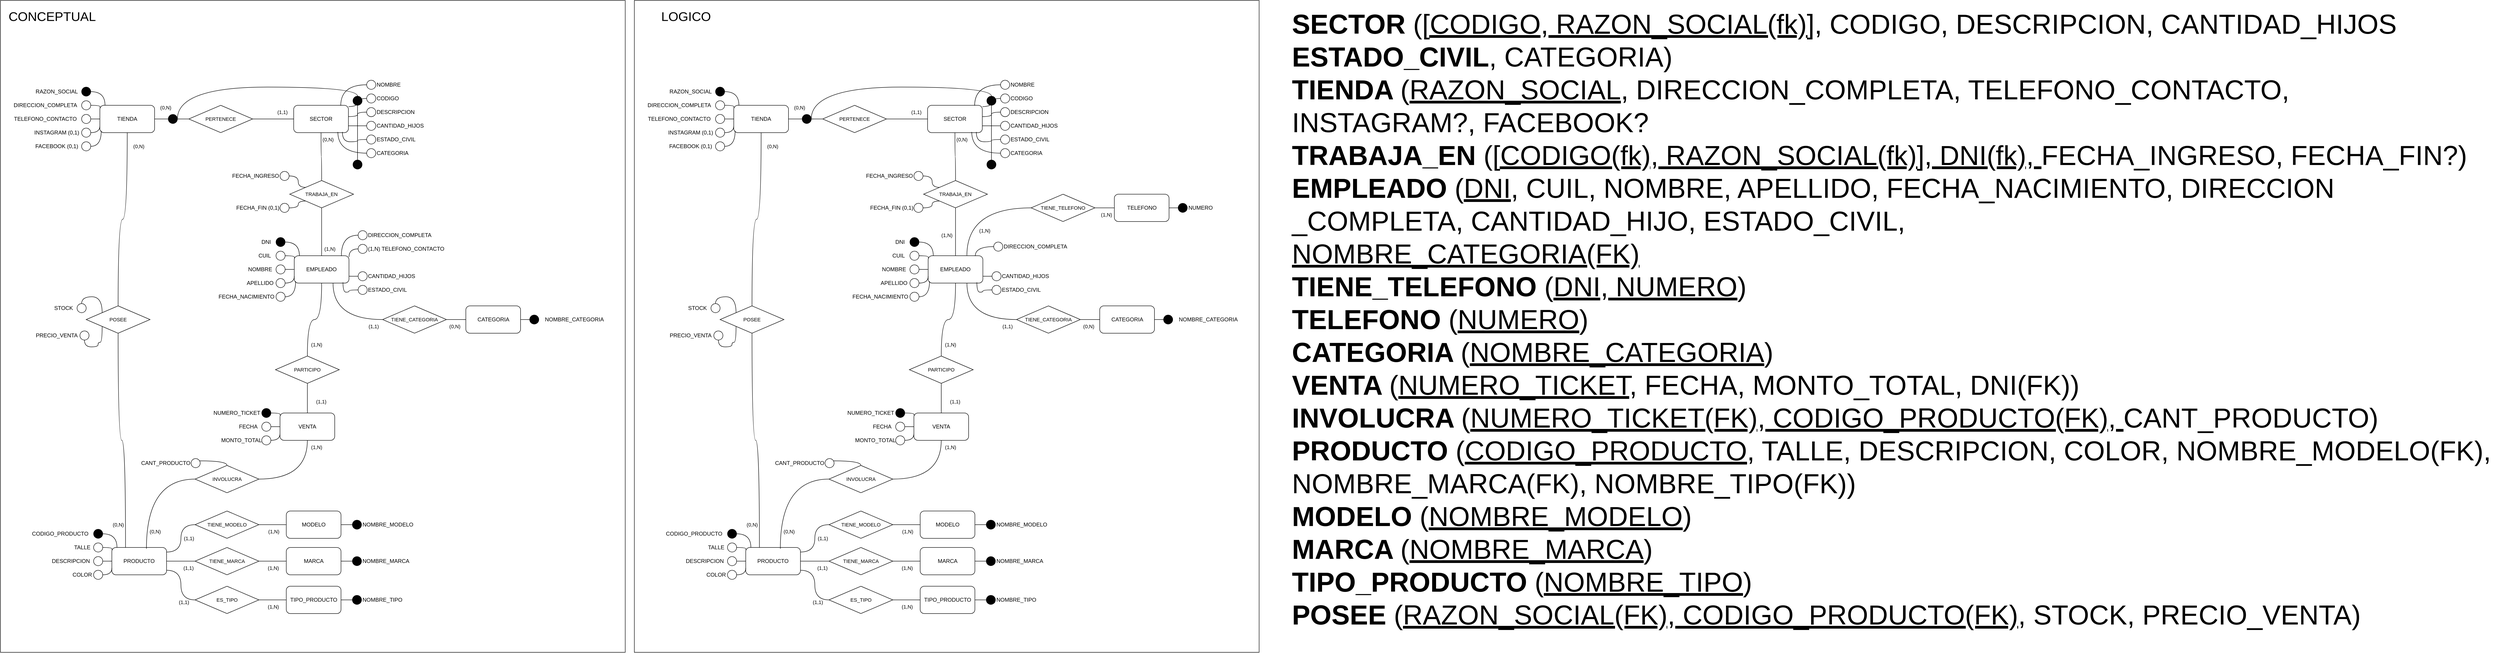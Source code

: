 <mxfile version="24.8.4">
  <diagram name="Page-1" id="Vf1--wJEqa-dP0vXLW1q">
    <mxGraphModel dx="5736" dy="3092" grid="1" gridSize="10" guides="1" tooltips="1" connect="1" arrows="1" fold="1" page="1" pageScale="1" pageWidth="1400" pageHeight="850" math="0" shadow="0">
      <root>
        <mxCell id="0" />
        <mxCell id="1" parent="0" />
        <mxCell id="I9aHO0tJPnWT9ul6YAvx-462" value="" style="rounded=0;whiteSpace=wrap;html=1;fontFamily=Helvetica;fontSize=11;fontColor=default;labelBackgroundColor=default;" vertex="1" parent="1">
          <mxGeometry x="1410" y="150" width="1370" height="1430" as="geometry" />
        </mxCell>
        <mxCell id="I9aHO0tJPnWT9ul6YAvx-278" value="" style="rounded=0;whiteSpace=wrap;html=1;fontFamily=Helvetica;fontSize=11;fontColor=default;labelBackgroundColor=default;" vertex="1" parent="1">
          <mxGeometry x="20" y="150" width="1370" height="1430" as="geometry" />
        </mxCell>
        <mxCell id="I9aHO0tJPnWT9ul6YAvx-101" value="" style="edgeStyle=orthogonalEdgeStyle;shape=connector;curved=1;rounded=0;orthogonalLoop=1;jettySize=auto;html=1;strokeColor=default;align=center;verticalAlign=middle;fontFamily=Helvetica;fontSize=11;fontColor=default;labelBackgroundColor=default;endArrow=none;endFill=0;" edge="1" parent="1" source="I9aHO0tJPnWT9ul6YAvx-103" target="I9aHO0tJPnWT9ul6YAvx-99">
          <mxGeometry relative="1" as="geometry" />
        </mxCell>
        <mxCell id="I9aHO0tJPnWT9ul6YAvx-225" value="" style="edgeStyle=orthogonalEdgeStyle;shape=connector;curved=1;rounded=0;orthogonalLoop=1;jettySize=auto;html=1;strokeColor=default;align=center;verticalAlign=middle;fontFamily=Helvetica;fontSize=11;fontColor=default;labelBackgroundColor=default;endArrow=none;endFill=0;" edge="1" parent="1" source="I9aHO0tJPnWT9ul6YAvx-1" target="I9aHO0tJPnWT9ul6YAvx-224">
          <mxGeometry relative="1" as="geometry" />
        </mxCell>
        <mxCell id="I9aHO0tJPnWT9ul6YAvx-1" value="TIENDA" style="rounded=1;whiteSpace=wrap;html=1;" vertex="1" parent="1">
          <mxGeometry x="238" y="380" width="120" height="60" as="geometry" />
        </mxCell>
        <mxCell id="I9aHO0tJPnWT9ul6YAvx-2" value="" style="ellipse;whiteSpace=wrap;html=1;aspect=fixed;fillColor=#000000;" vertex="1" parent="1">
          <mxGeometry x="198" y="340" width="20" height="20" as="geometry" />
        </mxCell>
        <mxCell id="I9aHO0tJPnWT9ul6YAvx-3" value="&lt;div&gt;RAZON_SOCIAL&lt;/div&gt;" style="text;html=1;align=center;verticalAlign=middle;resizable=0;points=[];autosize=1;strokeColor=none;fillColor=none;" vertex="1" parent="1">
          <mxGeometry x="88" y="335" width="110" height="30" as="geometry" />
        </mxCell>
        <mxCell id="I9aHO0tJPnWT9ul6YAvx-4" value="" style="ellipse;whiteSpace=wrap;html=1;aspect=fixed;" vertex="1" parent="1">
          <mxGeometry x="198" y="370" width="20" height="20" as="geometry" />
        </mxCell>
        <mxCell id="I9aHO0tJPnWT9ul6YAvx-5" value="DIRECCION_COMPLETA" style="text;html=1;align=center;verticalAlign=middle;resizable=0;points=[];autosize=1;strokeColor=none;fillColor=none;" vertex="1" parent="1">
          <mxGeometry x="38" y="365" width="160" height="30" as="geometry" />
        </mxCell>
        <mxCell id="I9aHO0tJPnWT9ul6YAvx-17" style="edgeStyle=orthogonalEdgeStyle;shape=connector;curved=1;rounded=0;orthogonalLoop=1;jettySize=auto;html=1;entryX=0;entryY=0.5;entryDx=0;entryDy=0;strokeColor=default;align=center;verticalAlign=middle;fontFamily=Helvetica;fontSize=11;fontColor=default;labelBackgroundColor=default;endArrow=none;endFill=0;" edge="1" parent="1" source="I9aHO0tJPnWT9ul6YAvx-6" target="I9aHO0tJPnWT9ul6YAvx-1">
          <mxGeometry relative="1" as="geometry" />
        </mxCell>
        <mxCell id="I9aHO0tJPnWT9ul6YAvx-6" value="" style="ellipse;whiteSpace=wrap;html=1;aspect=fixed;" vertex="1" parent="1">
          <mxGeometry x="198" y="400" width="20" height="20" as="geometry" />
        </mxCell>
        <mxCell id="I9aHO0tJPnWT9ul6YAvx-7" value="TELEFONO_CONTACTO" style="text;html=1;align=center;verticalAlign=middle;resizable=0;points=[];autosize=1;strokeColor=none;fillColor=none;" vertex="1" parent="1">
          <mxGeometry x="38" y="395" width="160" height="30" as="geometry" />
        </mxCell>
        <mxCell id="I9aHO0tJPnWT9ul6YAvx-18" style="edgeStyle=orthogonalEdgeStyle;shape=connector;curved=1;rounded=0;orthogonalLoop=1;jettySize=auto;html=1;entryX=0;entryY=0.75;entryDx=0;entryDy=0;strokeColor=default;align=center;verticalAlign=middle;fontFamily=Helvetica;fontSize=11;fontColor=default;labelBackgroundColor=default;endArrow=none;endFill=0;" edge="1" parent="1" source="I9aHO0tJPnWT9ul6YAvx-8" target="I9aHO0tJPnWT9ul6YAvx-1">
          <mxGeometry relative="1" as="geometry" />
        </mxCell>
        <mxCell id="I9aHO0tJPnWT9ul6YAvx-8" value="" style="ellipse;whiteSpace=wrap;html=1;aspect=fixed;" vertex="1" parent="1">
          <mxGeometry x="198" y="430" width="20" height="20" as="geometry" />
        </mxCell>
        <mxCell id="I9aHO0tJPnWT9ul6YAvx-9" value="INSTAGRAM (0,1)" style="text;html=1;align=center;verticalAlign=middle;resizable=0;points=[];autosize=1;strokeColor=none;fillColor=none;" vertex="1" parent="1">
          <mxGeometry x="83" y="425" width="120" height="30" as="geometry" />
        </mxCell>
        <mxCell id="I9aHO0tJPnWT9ul6YAvx-11" value="" style="ellipse;whiteSpace=wrap;html=1;aspect=fixed;" vertex="1" parent="1">
          <mxGeometry x="198" y="460" width="20" height="20" as="geometry" />
        </mxCell>
        <mxCell id="I9aHO0tJPnWT9ul6YAvx-12" value="FACEBOOK (0,1)" style="text;html=1;align=center;verticalAlign=middle;resizable=0;points=[];autosize=1;strokeColor=none;fillColor=none;" vertex="1" parent="1">
          <mxGeometry x="83" y="455" width="120" height="30" as="geometry" />
        </mxCell>
        <mxCell id="I9aHO0tJPnWT9ul6YAvx-15" style="edgeStyle=orthogonalEdgeStyle;rounded=0;orthogonalLoop=1;jettySize=auto;html=1;entryX=0.094;entryY=0;entryDx=0;entryDy=0;entryPerimeter=0;curved=1;endArrow=none;endFill=0;" edge="1" parent="1" source="I9aHO0tJPnWT9ul6YAvx-2" target="I9aHO0tJPnWT9ul6YAvx-1">
          <mxGeometry relative="1" as="geometry" />
        </mxCell>
        <mxCell id="I9aHO0tJPnWT9ul6YAvx-16" style="edgeStyle=orthogonalEdgeStyle;shape=connector;curved=1;rounded=0;orthogonalLoop=1;jettySize=auto;html=1;entryX=0.011;entryY=0.094;entryDx=0;entryDy=0;entryPerimeter=0;strokeColor=default;align=center;verticalAlign=middle;fontFamily=Helvetica;fontSize=11;fontColor=default;labelBackgroundColor=default;endArrow=none;endFill=0;" edge="1" parent="1" source="I9aHO0tJPnWT9ul6YAvx-4" target="I9aHO0tJPnWT9ul6YAvx-1">
          <mxGeometry relative="1" as="geometry" />
        </mxCell>
        <mxCell id="I9aHO0tJPnWT9ul6YAvx-19" style="edgeStyle=orthogonalEdgeStyle;shape=connector;curved=1;rounded=0;orthogonalLoop=1;jettySize=auto;html=1;entryX=0.025;entryY=0.933;entryDx=0;entryDy=0;entryPerimeter=0;strokeColor=default;align=center;verticalAlign=middle;fontFamily=Helvetica;fontSize=11;fontColor=default;labelBackgroundColor=default;endArrow=none;endFill=0;" edge="1" parent="1" source="I9aHO0tJPnWT9ul6YAvx-11" target="I9aHO0tJPnWT9ul6YAvx-1">
          <mxGeometry relative="1" as="geometry" />
        </mxCell>
        <mxCell id="I9aHO0tJPnWT9ul6YAvx-232" style="edgeStyle=orthogonalEdgeStyle;shape=connector;curved=1;rounded=0;orthogonalLoop=1;jettySize=auto;html=1;entryX=0;entryY=0.5;entryDx=0;entryDy=0;strokeColor=default;align=center;verticalAlign=middle;fontFamily=Helvetica;fontSize=11;fontColor=default;labelBackgroundColor=default;endArrow=none;endFill=0;" edge="1" parent="1" source="I9aHO0tJPnWT9ul6YAvx-21" target="I9aHO0tJPnWT9ul6YAvx-231">
          <mxGeometry relative="1" as="geometry">
            <Array as="points">
              <mxPoint x="749.25" y="850" />
            </Array>
          </mxGeometry>
        </mxCell>
        <mxCell id="I9aHO0tJPnWT9ul6YAvx-238" value="" style="edgeStyle=orthogonalEdgeStyle;shape=connector;curved=1;rounded=0;orthogonalLoop=1;jettySize=auto;html=1;strokeColor=default;align=center;verticalAlign=middle;fontFamily=Helvetica;fontSize=11;fontColor=default;labelBackgroundColor=default;endArrow=none;endFill=0;" edge="1" parent="1" source="I9aHO0tJPnWT9ul6YAvx-21" target="I9aHO0tJPnWT9ul6YAvx-96">
          <mxGeometry relative="1" as="geometry" />
        </mxCell>
        <mxCell id="I9aHO0tJPnWT9ul6YAvx-242" style="edgeStyle=orthogonalEdgeStyle;shape=connector;curved=1;rounded=0;orthogonalLoop=1;jettySize=auto;html=1;entryX=0.5;entryY=0;entryDx=0;entryDy=0;strokeColor=default;align=center;verticalAlign=middle;fontFamily=Helvetica;fontSize=11;fontColor=default;labelBackgroundColor=default;endArrow=none;endFill=0;" edge="1" parent="1" source="I9aHO0tJPnWT9ul6YAvx-21" target="I9aHO0tJPnWT9ul6YAvx-241">
          <mxGeometry relative="1" as="geometry" />
        </mxCell>
        <mxCell id="I9aHO0tJPnWT9ul6YAvx-21" value="EMPLEADO" style="rounded=1;whiteSpace=wrap;html=1;" vertex="1" parent="1">
          <mxGeometry x="664.25" y="710" width="120" height="60" as="geometry" />
        </mxCell>
        <mxCell id="I9aHO0tJPnWT9ul6YAvx-22" value="" style="ellipse;whiteSpace=wrap;html=1;aspect=fixed;fillColor=#000000;" vertex="1" parent="1">
          <mxGeometry x="624.25" y="670" width="20" height="20" as="geometry" />
        </mxCell>
        <mxCell id="I9aHO0tJPnWT9ul6YAvx-23" value="&lt;div&gt;DNI&lt;br&gt;&lt;/div&gt;" style="text;html=1;align=right;verticalAlign=middle;resizable=0;points=[];autosize=1;strokeColor=none;fillColor=none;" vertex="1" parent="1">
          <mxGeometry x="574.25" y="665" width="40" height="30" as="geometry" />
        </mxCell>
        <mxCell id="I9aHO0tJPnWT9ul6YAvx-24" value="" style="ellipse;whiteSpace=wrap;html=1;aspect=fixed;" vertex="1" parent="1">
          <mxGeometry x="624.25" y="700" width="20" height="20" as="geometry" />
        </mxCell>
        <mxCell id="I9aHO0tJPnWT9ul6YAvx-25" value="CUIL" style="text;html=1;align=center;verticalAlign=middle;resizable=0;points=[];autosize=1;strokeColor=none;fillColor=none;" vertex="1" parent="1">
          <mxGeometry x="574.25" y="695" width="50" height="30" as="geometry" />
        </mxCell>
        <mxCell id="I9aHO0tJPnWT9ul6YAvx-26" style="edgeStyle=orthogonalEdgeStyle;shape=connector;curved=1;rounded=0;orthogonalLoop=1;jettySize=auto;html=1;entryX=0;entryY=0.5;entryDx=0;entryDy=0;strokeColor=default;align=center;verticalAlign=middle;fontFamily=Helvetica;fontSize=11;fontColor=default;labelBackgroundColor=default;endArrow=none;endFill=0;" edge="1" parent="1" source="I9aHO0tJPnWT9ul6YAvx-27" target="I9aHO0tJPnWT9ul6YAvx-21">
          <mxGeometry relative="1" as="geometry" />
        </mxCell>
        <mxCell id="I9aHO0tJPnWT9ul6YAvx-27" value="" style="ellipse;whiteSpace=wrap;html=1;aspect=fixed;" vertex="1" parent="1">
          <mxGeometry x="624.25" y="730" width="20" height="20" as="geometry" />
        </mxCell>
        <mxCell id="I9aHO0tJPnWT9ul6YAvx-28" value="NOMBRE" style="text;html=1;align=center;verticalAlign=middle;resizable=0;points=[];autosize=1;strokeColor=none;fillColor=none;" vertex="1" parent="1">
          <mxGeometry x="549.25" y="725" width="80" height="30" as="geometry" />
        </mxCell>
        <mxCell id="I9aHO0tJPnWT9ul6YAvx-29" style="edgeStyle=orthogonalEdgeStyle;shape=connector;curved=1;rounded=0;orthogonalLoop=1;jettySize=auto;html=1;entryX=0;entryY=0.75;entryDx=0;entryDy=0;strokeColor=default;align=center;verticalAlign=middle;fontFamily=Helvetica;fontSize=11;fontColor=default;labelBackgroundColor=default;endArrow=none;endFill=0;" edge="1" parent="1" source="I9aHO0tJPnWT9ul6YAvx-30" target="I9aHO0tJPnWT9ul6YAvx-21">
          <mxGeometry relative="1" as="geometry" />
        </mxCell>
        <mxCell id="I9aHO0tJPnWT9ul6YAvx-30" value="" style="ellipse;whiteSpace=wrap;html=1;aspect=fixed;" vertex="1" parent="1">
          <mxGeometry x="624.25" y="760" width="20" height="20" as="geometry" />
        </mxCell>
        <mxCell id="I9aHO0tJPnWT9ul6YAvx-31" value="APELLIDO" style="text;html=1;align=center;verticalAlign=middle;resizable=0;points=[];autosize=1;strokeColor=none;fillColor=none;" vertex="1" parent="1">
          <mxGeometry x="549.25" y="755" width="80" height="30" as="geometry" />
        </mxCell>
        <mxCell id="I9aHO0tJPnWT9ul6YAvx-32" value="" style="ellipse;whiteSpace=wrap;html=1;aspect=fixed;" vertex="1" parent="1">
          <mxGeometry x="624.25" y="790" width="20" height="20" as="geometry" />
        </mxCell>
        <mxCell id="I9aHO0tJPnWT9ul6YAvx-33" value="FECHA_NACIMIENTO" style="text;html=1;align=center;verticalAlign=middle;resizable=0;points=[];autosize=1;strokeColor=none;fillColor=none;" vertex="1" parent="1">
          <mxGeometry x="489.25" y="785" width="140" height="30" as="geometry" />
        </mxCell>
        <mxCell id="I9aHO0tJPnWT9ul6YAvx-34" style="edgeStyle=orthogonalEdgeStyle;rounded=0;orthogonalLoop=1;jettySize=auto;html=1;entryX=0.094;entryY=0;entryDx=0;entryDy=0;entryPerimeter=0;curved=1;endArrow=none;endFill=0;" edge="1" parent="1" source="I9aHO0tJPnWT9ul6YAvx-22" target="I9aHO0tJPnWT9ul6YAvx-21">
          <mxGeometry relative="1" as="geometry" />
        </mxCell>
        <mxCell id="I9aHO0tJPnWT9ul6YAvx-35" style="edgeStyle=orthogonalEdgeStyle;shape=connector;curved=1;rounded=0;orthogonalLoop=1;jettySize=auto;html=1;entryX=0.011;entryY=0.094;entryDx=0;entryDy=0;entryPerimeter=0;strokeColor=default;align=center;verticalAlign=middle;fontFamily=Helvetica;fontSize=11;fontColor=default;labelBackgroundColor=default;endArrow=none;endFill=0;" edge="1" parent="1" source="I9aHO0tJPnWT9ul6YAvx-24" target="I9aHO0tJPnWT9ul6YAvx-21">
          <mxGeometry relative="1" as="geometry" />
        </mxCell>
        <mxCell id="I9aHO0tJPnWT9ul6YAvx-36" style="edgeStyle=orthogonalEdgeStyle;shape=connector;curved=1;rounded=0;orthogonalLoop=1;jettySize=auto;html=1;entryX=0.025;entryY=0.933;entryDx=0;entryDy=0;entryPerimeter=0;strokeColor=default;align=center;verticalAlign=middle;fontFamily=Helvetica;fontSize=11;fontColor=default;labelBackgroundColor=default;endArrow=none;endFill=0;" edge="1" parent="1" source="I9aHO0tJPnWT9ul6YAvx-32" target="I9aHO0tJPnWT9ul6YAvx-21">
          <mxGeometry relative="1" as="geometry" />
        </mxCell>
        <mxCell id="I9aHO0tJPnWT9ul6YAvx-39" value="DIRECCION_COMPLETA" style="text;html=1;align=left;verticalAlign=middle;resizable=0;points=[];autosize=1;strokeColor=none;fillColor=none;" vertex="1" parent="1">
          <mxGeometry x="824.25" y="650" width="160" height="30" as="geometry" />
        </mxCell>
        <mxCell id="I9aHO0tJPnWT9ul6YAvx-41" value="&lt;div&gt;(1,N) TELEFONO_CONTACTO&lt;/div&gt;" style="text;html=1;align=left;verticalAlign=middle;resizable=0;points=[];autosize=1;strokeColor=none;fillColor=none;" vertex="1" parent="1">
          <mxGeometry x="824.25" y="680" width="190" height="30" as="geometry" />
        </mxCell>
        <mxCell id="I9aHO0tJPnWT9ul6YAvx-43" value="" style="ellipse;whiteSpace=wrap;html=1;aspect=fixed;" vertex="1" parent="1">
          <mxGeometry x="804.25" y="655" width="20" height="20" as="geometry" />
        </mxCell>
        <mxCell id="I9aHO0tJPnWT9ul6YAvx-44" value="" style="ellipse;whiteSpace=wrap;html=1;aspect=fixed;" vertex="1" parent="1">
          <mxGeometry x="804.25" y="685" width="20" height="20" as="geometry" />
        </mxCell>
        <mxCell id="I9aHO0tJPnWT9ul6YAvx-47" value="CANTIDAD_HIJOS" style="text;html=1;align=left;verticalAlign=middle;resizable=0;points=[];autosize=1;strokeColor=none;fillColor=none;" vertex="1" parent="1">
          <mxGeometry x="824.25" y="740" width="130" height="30" as="geometry" />
        </mxCell>
        <mxCell id="I9aHO0tJPnWT9ul6YAvx-56" style="edgeStyle=orthogonalEdgeStyle;shape=connector;curved=1;rounded=0;orthogonalLoop=1;jettySize=auto;html=1;entryX=1;entryY=0.75;entryDx=0;entryDy=0;strokeColor=default;align=center;verticalAlign=middle;fontFamily=Helvetica;fontSize=11;fontColor=default;labelBackgroundColor=default;endArrow=none;endFill=0;" edge="1" parent="1" source="I9aHO0tJPnWT9ul6YAvx-49" target="I9aHO0tJPnWT9ul6YAvx-21">
          <mxGeometry relative="1" as="geometry" />
        </mxCell>
        <mxCell id="I9aHO0tJPnWT9ul6YAvx-49" value="" style="ellipse;whiteSpace=wrap;html=1;aspect=fixed;" vertex="1" parent="1">
          <mxGeometry x="804.25" y="745" width="20" height="20" as="geometry" />
        </mxCell>
        <mxCell id="I9aHO0tJPnWT9ul6YAvx-50" value="ESTADO_CIVIL" style="text;html=1;align=left;verticalAlign=middle;resizable=0;points=[];autosize=1;strokeColor=none;fillColor=none;" vertex="1" parent="1">
          <mxGeometry x="824.25" y="770" width="110" height="30" as="geometry" />
        </mxCell>
        <mxCell id="I9aHO0tJPnWT9ul6YAvx-52" value="" style="ellipse;whiteSpace=wrap;html=1;aspect=fixed;" vertex="1" parent="1">
          <mxGeometry x="804.25" y="775" width="20" height="20" as="geometry" />
        </mxCell>
        <mxCell id="I9aHO0tJPnWT9ul6YAvx-55" style="edgeStyle=orthogonalEdgeStyle;shape=connector;curved=1;rounded=0;orthogonalLoop=1;jettySize=auto;html=1;entryX=0.89;entryY=0.973;entryDx=0;entryDy=0;entryPerimeter=0;strokeColor=default;align=center;verticalAlign=middle;fontFamily=Helvetica;fontSize=11;fontColor=default;labelBackgroundColor=default;endArrow=none;endFill=0;" edge="1" parent="1" source="I9aHO0tJPnWT9ul6YAvx-52" target="I9aHO0tJPnWT9ul6YAvx-21">
          <mxGeometry relative="1" as="geometry" />
        </mxCell>
        <mxCell id="I9aHO0tJPnWT9ul6YAvx-58" style="edgeStyle=orthogonalEdgeStyle;shape=connector;curved=1;rounded=0;orthogonalLoop=1;jettySize=auto;html=1;entryX=1.003;entryY=0.047;entryDx=0;entryDy=0;entryPerimeter=0;strokeColor=default;align=center;verticalAlign=middle;fontFamily=Helvetica;fontSize=11;fontColor=default;labelBackgroundColor=default;endArrow=none;endFill=0;" edge="1" parent="1" source="I9aHO0tJPnWT9ul6YAvx-44" target="I9aHO0tJPnWT9ul6YAvx-21">
          <mxGeometry relative="1" as="geometry" />
        </mxCell>
        <mxCell id="I9aHO0tJPnWT9ul6YAvx-59" style="edgeStyle=orthogonalEdgeStyle;shape=connector;curved=1;rounded=0;orthogonalLoop=1;jettySize=auto;html=1;entryX=0.86;entryY=0.013;entryDx=0;entryDy=0;entryPerimeter=0;strokeColor=default;align=center;verticalAlign=middle;fontFamily=Helvetica;fontSize=11;fontColor=default;labelBackgroundColor=default;endArrow=none;endFill=0;" edge="1" parent="1" source="I9aHO0tJPnWT9ul6YAvx-43" target="I9aHO0tJPnWT9ul6YAvx-21">
          <mxGeometry relative="1" as="geometry" />
        </mxCell>
        <mxCell id="I9aHO0tJPnWT9ul6YAvx-77" value="SECTOR" style="rounded=1;whiteSpace=wrap;html=1;" vertex="1" parent="1">
          <mxGeometry x="663" y="380" width="120" height="60" as="geometry" />
        </mxCell>
        <mxCell id="I9aHO0tJPnWT9ul6YAvx-78" value="NOMBRE" style="text;html=1;align=left;verticalAlign=middle;resizable=0;points=[];autosize=1;strokeColor=none;fillColor=none;" vertex="1" parent="1">
          <mxGeometry x="843" y="320" width="80" height="30" as="geometry" />
        </mxCell>
        <mxCell id="I9aHO0tJPnWT9ul6YAvx-79" value="CODIGO" style="text;html=1;align=left;verticalAlign=middle;resizable=0;points=[];autosize=1;strokeColor=none;fillColor=none;" vertex="1" parent="1">
          <mxGeometry x="843" y="350" width="70" height="30" as="geometry" />
        </mxCell>
        <mxCell id="I9aHO0tJPnWT9ul6YAvx-80" value="" style="ellipse;whiteSpace=wrap;html=1;aspect=fixed;" vertex="1" parent="1">
          <mxGeometry x="823" y="325" width="20" height="20" as="geometry" />
        </mxCell>
        <mxCell id="I9aHO0tJPnWT9ul6YAvx-81" value="" style="ellipse;whiteSpace=wrap;html=1;aspect=fixed;" vertex="1" parent="1">
          <mxGeometry x="823" y="355" width="20" height="20" as="geometry" />
        </mxCell>
        <mxCell id="I9aHO0tJPnWT9ul6YAvx-82" value="DESCRIPCION" style="text;html=1;align=left;verticalAlign=middle;resizable=0;points=[];autosize=1;strokeColor=none;fillColor=none;" vertex="1" parent="1">
          <mxGeometry x="843" y="380" width="110" height="30" as="geometry" />
        </mxCell>
        <mxCell id="I9aHO0tJPnWT9ul6YAvx-83" value="CANTIDAD_HIJOS" style="text;html=1;align=left;verticalAlign=middle;resizable=0;points=[];autosize=1;strokeColor=none;fillColor=none;" vertex="1" parent="1">
          <mxGeometry x="843" y="410" width="130" height="30" as="geometry" />
        </mxCell>
        <mxCell id="I9aHO0tJPnWT9ul6YAvx-84" value="" style="ellipse;whiteSpace=wrap;html=1;aspect=fixed;" vertex="1" parent="1">
          <mxGeometry x="823" y="385" width="20" height="20" as="geometry" />
        </mxCell>
        <mxCell id="I9aHO0tJPnWT9ul6YAvx-85" style="edgeStyle=orthogonalEdgeStyle;shape=connector;curved=1;rounded=0;orthogonalLoop=1;jettySize=auto;html=1;entryX=1;entryY=0.75;entryDx=0;entryDy=0;strokeColor=default;align=center;verticalAlign=middle;fontFamily=Helvetica;fontSize=11;fontColor=default;labelBackgroundColor=default;endArrow=none;endFill=0;" edge="1" parent="1" source="I9aHO0tJPnWT9ul6YAvx-86" target="I9aHO0tJPnWT9ul6YAvx-77">
          <mxGeometry relative="1" as="geometry" />
        </mxCell>
        <mxCell id="I9aHO0tJPnWT9ul6YAvx-86" value="" style="ellipse;whiteSpace=wrap;html=1;aspect=fixed;" vertex="1" parent="1">
          <mxGeometry x="823" y="415" width="20" height="20" as="geometry" />
        </mxCell>
        <mxCell id="I9aHO0tJPnWT9ul6YAvx-87" value="ESTADO_CIVIL" style="text;html=1;align=left;verticalAlign=middle;resizable=0;points=[];autosize=1;strokeColor=none;fillColor=none;" vertex="1" parent="1">
          <mxGeometry x="843" y="440" width="110" height="30" as="geometry" />
        </mxCell>
        <mxCell id="I9aHO0tJPnWT9ul6YAvx-88" value="CATEGORIA" style="text;html=1;align=left;verticalAlign=middle;resizable=0;points=[];autosize=1;strokeColor=none;fillColor=none;" vertex="1" parent="1">
          <mxGeometry x="843" y="470" width="90" height="30" as="geometry" />
        </mxCell>
        <mxCell id="I9aHO0tJPnWT9ul6YAvx-89" value="" style="ellipse;whiteSpace=wrap;html=1;aspect=fixed;" vertex="1" parent="1">
          <mxGeometry x="823" y="445" width="20" height="20" as="geometry" />
        </mxCell>
        <mxCell id="I9aHO0tJPnWT9ul6YAvx-90" value="" style="ellipse;whiteSpace=wrap;html=1;aspect=fixed;" vertex="1" parent="1">
          <mxGeometry x="823" y="475" width="20" height="20" as="geometry" />
        </mxCell>
        <mxCell id="I9aHO0tJPnWT9ul6YAvx-91" style="edgeStyle=orthogonalEdgeStyle;shape=connector;curved=1;rounded=0;orthogonalLoop=1;jettySize=auto;html=1;entryX=0.807;entryY=0.973;entryDx=0;entryDy=0;entryPerimeter=0;strokeColor=default;align=center;verticalAlign=middle;fontFamily=Helvetica;fontSize=11;fontColor=default;labelBackgroundColor=default;endArrow=none;endFill=0;" edge="1" parent="1" source="I9aHO0tJPnWT9ul6YAvx-90" target="I9aHO0tJPnWT9ul6YAvx-77">
          <mxGeometry relative="1" as="geometry" />
        </mxCell>
        <mxCell id="I9aHO0tJPnWT9ul6YAvx-92" style="edgeStyle=orthogonalEdgeStyle;shape=connector;curved=1;rounded=0;orthogonalLoop=1;jettySize=auto;html=1;entryX=0.89;entryY=0.973;entryDx=0;entryDy=0;entryPerimeter=0;strokeColor=default;align=center;verticalAlign=middle;fontFamily=Helvetica;fontSize=11;fontColor=default;labelBackgroundColor=default;endArrow=none;endFill=0;" edge="1" parent="1" source="I9aHO0tJPnWT9ul6YAvx-89" target="I9aHO0tJPnWT9ul6YAvx-77">
          <mxGeometry relative="1" as="geometry" />
        </mxCell>
        <mxCell id="I9aHO0tJPnWT9ul6YAvx-93" style="edgeStyle=orthogonalEdgeStyle;shape=connector;curved=1;rounded=0;orthogonalLoop=1;jettySize=auto;html=1;entryX=1.003;entryY=0.413;entryDx=0;entryDy=0;entryPerimeter=0;strokeColor=default;align=center;verticalAlign=middle;fontFamily=Helvetica;fontSize=11;fontColor=default;labelBackgroundColor=default;endArrow=none;endFill=0;" edge="1" parent="1" source="I9aHO0tJPnWT9ul6YAvx-84" target="I9aHO0tJPnWT9ul6YAvx-77">
          <mxGeometry relative="1" as="geometry" />
        </mxCell>
        <mxCell id="I9aHO0tJPnWT9ul6YAvx-94" style="edgeStyle=orthogonalEdgeStyle;shape=connector;curved=1;rounded=0;orthogonalLoop=1;jettySize=auto;html=1;entryX=1.003;entryY=0.047;entryDx=0;entryDy=0;entryPerimeter=0;strokeColor=default;align=center;verticalAlign=middle;fontFamily=Helvetica;fontSize=11;fontColor=default;labelBackgroundColor=default;endArrow=none;endFill=0;" edge="1" parent="1" source="I9aHO0tJPnWT9ul6YAvx-81" target="I9aHO0tJPnWT9ul6YAvx-77">
          <mxGeometry relative="1" as="geometry" />
        </mxCell>
        <mxCell id="I9aHO0tJPnWT9ul6YAvx-95" style="edgeStyle=orthogonalEdgeStyle;shape=connector;curved=1;rounded=0;orthogonalLoop=1;jettySize=auto;html=1;entryX=0.86;entryY=0.013;entryDx=0;entryDy=0;entryPerimeter=0;strokeColor=default;align=center;verticalAlign=middle;fontFamily=Helvetica;fontSize=11;fontColor=default;labelBackgroundColor=default;endArrow=none;endFill=0;" edge="1" parent="1" source="I9aHO0tJPnWT9ul6YAvx-80" target="I9aHO0tJPnWT9ul6YAvx-77">
          <mxGeometry relative="1" as="geometry" />
        </mxCell>
        <mxCell id="I9aHO0tJPnWT9ul6YAvx-237" style="edgeStyle=orthogonalEdgeStyle;shape=connector;curved=1;rounded=0;orthogonalLoop=1;jettySize=auto;html=1;entryX=0.5;entryY=1;entryDx=0;entryDy=0;strokeColor=default;align=center;verticalAlign=middle;fontFamily=Helvetica;fontSize=11;fontColor=default;labelBackgroundColor=default;endArrow=none;endFill=0;" edge="1" parent="1" source="I9aHO0tJPnWT9ul6YAvx-96" target="I9aHO0tJPnWT9ul6YAvx-77">
          <mxGeometry relative="1" as="geometry" />
        </mxCell>
        <mxCell id="I9aHO0tJPnWT9ul6YAvx-96" value="TRABAJA_EN" style="rhombus;whiteSpace=wrap;html=1;fontFamily=Helvetica;fontSize=11;fontColor=default;labelBackgroundColor=default;" vertex="1" parent="1">
          <mxGeometry x="654.25" y="545" width="140" height="60" as="geometry" />
        </mxCell>
        <mxCell id="I9aHO0tJPnWT9ul6YAvx-102" value="" style="edgeStyle=orthogonalEdgeStyle;shape=connector;curved=1;rounded=0;orthogonalLoop=1;jettySize=auto;html=1;strokeColor=default;align=center;verticalAlign=middle;fontFamily=Helvetica;fontSize=11;fontColor=default;labelBackgroundColor=default;endArrow=none;endFill=0;" edge="1" parent="1" source="I9aHO0tJPnWT9ul6YAvx-99" target="I9aHO0tJPnWT9ul6YAvx-77">
          <mxGeometry relative="1" as="geometry" />
        </mxCell>
        <mxCell id="I9aHO0tJPnWT9ul6YAvx-99" value="PERTENECE" style="rhombus;whiteSpace=wrap;html=1;fontFamily=Helvetica;fontSize=11;fontColor=default;labelBackgroundColor=default;" vertex="1" parent="1">
          <mxGeometry x="433" y="380" width="140" height="60" as="geometry" />
        </mxCell>
        <mxCell id="I9aHO0tJPnWT9ul6YAvx-105" value="" style="edgeStyle=orthogonalEdgeStyle;shape=connector;curved=1;rounded=0;orthogonalLoop=1;jettySize=auto;html=1;strokeColor=default;align=center;verticalAlign=middle;fontFamily=Helvetica;fontSize=11;fontColor=default;labelBackgroundColor=default;endArrow=none;endFill=0;" edge="1" parent="1" source="I9aHO0tJPnWT9ul6YAvx-1" target="I9aHO0tJPnWT9ul6YAvx-103">
          <mxGeometry relative="1" as="geometry">
            <mxPoint x="358" y="410" as="sourcePoint" />
            <mxPoint x="433" y="410" as="targetPoint" />
          </mxGeometry>
        </mxCell>
        <mxCell id="I9aHO0tJPnWT9ul6YAvx-109" style="edgeStyle=orthogonalEdgeStyle;shape=connector;curved=1;rounded=0;orthogonalLoop=1;jettySize=auto;html=1;entryX=0.5;entryY=0;entryDx=0;entryDy=0;strokeColor=default;align=center;verticalAlign=middle;fontFamily=Helvetica;fontSize=11;fontColor=default;labelBackgroundColor=default;endArrow=none;endFill=0;" edge="1" parent="1" source="I9aHO0tJPnWT9ul6YAvx-103" target="I9aHO0tJPnWT9ul6YAvx-106">
          <mxGeometry relative="1" as="geometry">
            <Array as="points">
              <mxPoint x="408" y="340" />
              <mxPoint x="803" y="340" />
            </Array>
          </mxGeometry>
        </mxCell>
        <mxCell id="I9aHO0tJPnWT9ul6YAvx-103" value="" style="ellipse;whiteSpace=wrap;html=1;aspect=fixed;fillColor=#050505;" vertex="1" parent="1">
          <mxGeometry x="388" y="400" width="20" height="20" as="geometry" />
        </mxCell>
        <mxCell id="I9aHO0tJPnWT9ul6YAvx-110" style="edgeStyle=orthogonalEdgeStyle;shape=connector;curved=1;rounded=0;orthogonalLoop=1;jettySize=auto;html=1;entryX=0.5;entryY=0;entryDx=0;entryDy=0;strokeColor=default;align=center;verticalAlign=middle;fontFamily=Helvetica;fontSize=11;fontColor=default;labelBackgroundColor=default;endArrow=none;endFill=0;" edge="1" parent="1" source="I9aHO0tJPnWT9ul6YAvx-106" target="I9aHO0tJPnWT9ul6YAvx-108">
          <mxGeometry relative="1" as="geometry" />
        </mxCell>
        <mxCell id="I9aHO0tJPnWT9ul6YAvx-106" value="" style="ellipse;whiteSpace=wrap;html=1;aspect=fixed;fillColor=#050505;" vertex="1" parent="1">
          <mxGeometry x="793" y="360" width="20" height="20" as="geometry" />
        </mxCell>
        <mxCell id="I9aHO0tJPnWT9ul6YAvx-108" value="" style="ellipse;whiteSpace=wrap;html=1;aspect=fixed;fillColor=#050505;" vertex="1" parent="1">
          <mxGeometry x="793" y="500" width="20" height="20" as="geometry" />
        </mxCell>
        <mxCell id="I9aHO0tJPnWT9ul6YAvx-156" value="" style="edgeStyle=orthogonalEdgeStyle;shape=connector;curved=1;rounded=0;orthogonalLoop=1;jettySize=auto;html=1;strokeColor=default;align=center;verticalAlign=middle;fontFamily=Helvetica;fontSize=11;fontColor=default;labelBackgroundColor=default;endArrow=none;endFill=0;" edge="1" parent="1" source="I9aHO0tJPnWT9ul6YAvx-131" target="I9aHO0tJPnWT9ul6YAvx-154">
          <mxGeometry relative="1" as="geometry" />
        </mxCell>
        <mxCell id="I9aHO0tJPnWT9ul6YAvx-131" value="TIPO_PRODUCTO" style="rounded=1;whiteSpace=wrap;html=1;" vertex="1" parent="1">
          <mxGeometry x="646.75" y="1435" width="120" height="60" as="geometry" />
        </mxCell>
        <mxCell id="I9aHO0tJPnWT9ul6YAvx-173" style="edgeStyle=orthogonalEdgeStyle;shape=connector;curved=1;rounded=0;orthogonalLoop=1;jettySize=auto;html=1;entryX=0;entryY=0.5;entryDx=0;entryDy=0;strokeColor=default;align=center;verticalAlign=middle;fontFamily=Helvetica;fontSize=11;fontColor=default;labelBackgroundColor=default;endArrow=none;endFill=0;" edge="1" parent="1" source="I9aHO0tJPnWT9ul6YAvx-132" target="I9aHO0tJPnWT9ul6YAvx-149">
          <mxGeometry relative="1" as="geometry">
            <Array as="points">
              <mxPoint x="415.75" y="1400" />
              <mxPoint x="415.75" y="1465" />
            </Array>
          </mxGeometry>
        </mxCell>
        <mxCell id="I9aHO0tJPnWT9ul6YAvx-174" style="edgeStyle=orthogonalEdgeStyle;shape=connector;curved=1;rounded=0;orthogonalLoop=1;jettySize=auto;html=1;entryX=0;entryY=0.5;entryDx=0;entryDy=0;strokeColor=default;align=center;verticalAlign=middle;fontFamily=Helvetica;fontSize=11;fontColor=default;labelBackgroundColor=default;endArrow=none;endFill=0;" edge="1" parent="1" source="I9aHO0tJPnWT9ul6YAvx-132" target="I9aHO0tJPnWT9ul6YAvx-161">
          <mxGeometry relative="1" as="geometry" />
        </mxCell>
        <mxCell id="I9aHO0tJPnWT9ul6YAvx-175" style="edgeStyle=orthogonalEdgeStyle;shape=connector;curved=1;rounded=0;orthogonalLoop=1;jettySize=auto;html=1;entryX=0;entryY=0.5;entryDx=0;entryDy=0;strokeColor=default;align=center;verticalAlign=middle;fontFamily=Helvetica;fontSize=11;fontColor=default;labelBackgroundColor=default;endArrow=none;endFill=0;" edge="1" parent="1" source="I9aHO0tJPnWT9ul6YAvx-132" target="I9aHO0tJPnWT9ul6YAvx-167">
          <mxGeometry relative="1" as="geometry">
            <Array as="points">
              <mxPoint x="415.75" y="1360" />
              <mxPoint x="415.75" y="1300" />
            </Array>
          </mxGeometry>
        </mxCell>
        <mxCell id="I9aHO0tJPnWT9ul6YAvx-132" value="PRODUCTO" style="rounded=1;whiteSpace=wrap;html=1;" vertex="1" parent="1">
          <mxGeometry x="264.25" y="1350" width="120" height="60" as="geometry" />
        </mxCell>
        <mxCell id="I9aHO0tJPnWT9ul6YAvx-133" value="" style="ellipse;whiteSpace=wrap;html=1;aspect=fixed;fillColor=#000000;" vertex="1" parent="1">
          <mxGeometry x="224.25" y="1310" width="20" height="20" as="geometry" />
        </mxCell>
        <mxCell id="I9aHO0tJPnWT9ul6YAvx-134" value="CODIGO_PRODUCTO" style="text;html=1;align=right;verticalAlign=middle;resizable=0;points=[];autosize=1;strokeColor=none;fillColor=none;" vertex="1" parent="1">
          <mxGeometry x="64.25" y="1305" width="150" height="30" as="geometry" />
        </mxCell>
        <mxCell id="I9aHO0tJPnWT9ul6YAvx-135" value="" style="ellipse;whiteSpace=wrap;html=1;aspect=fixed;" vertex="1" parent="1">
          <mxGeometry x="224.25" y="1340" width="20" height="20" as="geometry" />
        </mxCell>
        <mxCell id="I9aHO0tJPnWT9ul6YAvx-136" value="TALLE" style="text;html=1;align=center;verticalAlign=middle;resizable=0;points=[];autosize=1;strokeColor=none;fillColor=none;" vertex="1" parent="1">
          <mxGeometry x="169.25" y="1335" width="60" height="30" as="geometry" />
        </mxCell>
        <mxCell id="I9aHO0tJPnWT9ul6YAvx-137" style="edgeStyle=orthogonalEdgeStyle;shape=connector;curved=1;rounded=0;orthogonalLoop=1;jettySize=auto;html=1;entryX=0;entryY=0.5;entryDx=0;entryDy=0;strokeColor=default;align=center;verticalAlign=middle;fontFamily=Helvetica;fontSize=11;fontColor=default;labelBackgroundColor=default;endArrow=none;endFill=0;" edge="1" parent="1" source="I9aHO0tJPnWT9ul6YAvx-138" target="I9aHO0tJPnWT9ul6YAvx-132">
          <mxGeometry relative="1" as="geometry" />
        </mxCell>
        <mxCell id="I9aHO0tJPnWT9ul6YAvx-138" value="" style="ellipse;whiteSpace=wrap;html=1;aspect=fixed;" vertex="1" parent="1">
          <mxGeometry x="224.25" y="1370" width="20" height="20" as="geometry" />
        </mxCell>
        <mxCell id="I9aHO0tJPnWT9ul6YAvx-139" value="DESCRIPCION" style="text;html=1;align=center;verticalAlign=middle;resizable=0;points=[];autosize=1;strokeColor=none;fillColor=none;" vertex="1" parent="1">
          <mxGeometry x="119.25" y="1365" width="110" height="30" as="geometry" />
        </mxCell>
        <mxCell id="I9aHO0tJPnWT9ul6YAvx-140" style="edgeStyle=orthogonalEdgeStyle;shape=connector;curved=1;rounded=0;orthogonalLoop=1;jettySize=auto;html=1;entryX=0;entryY=0.75;entryDx=0;entryDy=0;strokeColor=default;align=center;verticalAlign=middle;fontFamily=Helvetica;fontSize=11;fontColor=default;labelBackgroundColor=default;endArrow=none;endFill=0;" edge="1" parent="1" source="I9aHO0tJPnWT9ul6YAvx-141" target="I9aHO0tJPnWT9ul6YAvx-132">
          <mxGeometry relative="1" as="geometry" />
        </mxCell>
        <mxCell id="I9aHO0tJPnWT9ul6YAvx-141" value="" style="ellipse;whiteSpace=wrap;html=1;aspect=fixed;" vertex="1" parent="1">
          <mxGeometry x="224.25" y="1400" width="20" height="20" as="geometry" />
        </mxCell>
        <mxCell id="I9aHO0tJPnWT9ul6YAvx-142" value="COLOR" style="text;html=1;align=center;verticalAlign=middle;resizable=0;points=[];autosize=1;strokeColor=none;fillColor=none;" vertex="1" parent="1">
          <mxGeometry x="164.25" y="1395" width="70" height="30" as="geometry" />
        </mxCell>
        <mxCell id="I9aHO0tJPnWT9ul6YAvx-145" style="edgeStyle=orthogonalEdgeStyle;rounded=0;orthogonalLoop=1;jettySize=auto;html=1;entryX=0.094;entryY=0;entryDx=0;entryDy=0;entryPerimeter=0;curved=1;endArrow=none;endFill=0;" edge="1" parent="1" source="I9aHO0tJPnWT9ul6YAvx-133" target="I9aHO0tJPnWT9ul6YAvx-132">
          <mxGeometry relative="1" as="geometry" />
        </mxCell>
        <mxCell id="I9aHO0tJPnWT9ul6YAvx-146" style="edgeStyle=orthogonalEdgeStyle;shape=connector;curved=1;rounded=0;orthogonalLoop=1;jettySize=auto;html=1;entryX=0.011;entryY=0.094;entryDx=0;entryDy=0;entryPerimeter=0;strokeColor=default;align=center;verticalAlign=middle;fontFamily=Helvetica;fontSize=11;fontColor=default;labelBackgroundColor=default;endArrow=none;endFill=0;" edge="1" parent="1" source="I9aHO0tJPnWT9ul6YAvx-135" target="I9aHO0tJPnWT9ul6YAvx-132">
          <mxGeometry relative="1" as="geometry" />
        </mxCell>
        <mxCell id="I9aHO0tJPnWT9ul6YAvx-152" value="" style="edgeStyle=orthogonalEdgeStyle;shape=connector;curved=1;rounded=0;orthogonalLoop=1;jettySize=auto;html=1;strokeColor=default;align=center;verticalAlign=middle;fontFamily=Helvetica;fontSize=11;fontColor=default;labelBackgroundColor=default;endArrow=none;endFill=0;" edge="1" parent="1" source="I9aHO0tJPnWT9ul6YAvx-149" target="I9aHO0tJPnWT9ul6YAvx-131">
          <mxGeometry relative="1" as="geometry" />
        </mxCell>
        <mxCell id="I9aHO0tJPnWT9ul6YAvx-149" value="ES_TIPO" style="rhombus;whiteSpace=wrap;html=1;fontFamily=Helvetica;fontSize=11;fontColor=default;labelBackgroundColor=default;" vertex="1" parent="1">
          <mxGeometry x="446.75" y="1435" width="140" height="60" as="geometry" />
        </mxCell>
        <mxCell id="I9aHO0tJPnWT9ul6YAvx-153" value="NOMBRE_TIPO" style="text;html=1;align=left;verticalAlign=middle;resizable=0;points=[];autosize=1;strokeColor=none;fillColor=none;" vertex="1" parent="1">
          <mxGeometry x="811.75" y="1450" width="110" height="30" as="geometry" />
        </mxCell>
        <mxCell id="I9aHO0tJPnWT9ul6YAvx-154" value="" style="ellipse;whiteSpace=wrap;html=1;aspect=fixed;fillColor=#000000;" vertex="1" parent="1">
          <mxGeometry x="791.75" y="1455" width="20" height="20" as="geometry" />
        </mxCell>
        <mxCell id="I9aHO0tJPnWT9ul6YAvx-236" value="" style="edgeStyle=orthogonalEdgeStyle;shape=connector;curved=1;rounded=0;orthogonalLoop=1;jettySize=auto;html=1;strokeColor=default;align=center;verticalAlign=middle;fontFamily=Helvetica;fontSize=11;fontColor=default;labelBackgroundColor=default;endArrow=none;endFill=0;" edge="1" parent="1" source="I9aHO0tJPnWT9ul6YAvx-155">
          <mxGeometry relative="1" as="geometry">
            <mxPoint x="1200.5" y="850" as="targetPoint" />
          </mxGeometry>
        </mxCell>
        <mxCell id="I9aHO0tJPnWT9ul6YAvx-155" value="CATEGORIA" style="rounded=1;whiteSpace=wrap;html=1;" vertex="1" parent="1">
          <mxGeometry x="1040.5" y="820" width="120" height="60" as="geometry" />
        </mxCell>
        <mxCell id="I9aHO0tJPnWT9ul6YAvx-157" value="" style="edgeStyle=orthogonalEdgeStyle;shape=connector;curved=1;rounded=0;orthogonalLoop=1;jettySize=auto;html=1;strokeColor=default;align=center;verticalAlign=middle;fontFamily=Helvetica;fontSize=11;fontColor=default;labelBackgroundColor=default;endArrow=none;endFill=0;" edge="1" parent="1" source="I9aHO0tJPnWT9ul6YAvx-158" target="I9aHO0tJPnWT9ul6YAvx-160">
          <mxGeometry relative="1" as="geometry" />
        </mxCell>
        <mxCell id="I9aHO0tJPnWT9ul6YAvx-158" value="MARCA" style="rounded=1;whiteSpace=wrap;html=1;" vertex="1" parent="1">
          <mxGeometry x="646.75" y="1350" width="120" height="60" as="geometry" />
        </mxCell>
        <mxCell id="I9aHO0tJPnWT9ul6YAvx-159" value="NOMBRE_MARCA" style="text;html=1;align=left;verticalAlign=middle;resizable=0;points=[];autosize=1;strokeColor=none;fillColor=none;" vertex="1" parent="1">
          <mxGeometry x="811.75" y="1365" width="120" height="30" as="geometry" />
        </mxCell>
        <mxCell id="I9aHO0tJPnWT9ul6YAvx-160" value="" style="ellipse;whiteSpace=wrap;html=1;aspect=fixed;fillColor=#000000;" vertex="1" parent="1">
          <mxGeometry x="791.75" y="1370" width="20" height="20" as="geometry" />
        </mxCell>
        <mxCell id="I9aHO0tJPnWT9ul6YAvx-162" value="" style="edgeStyle=orthogonalEdgeStyle;shape=connector;curved=1;rounded=0;orthogonalLoop=1;jettySize=auto;html=1;strokeColor=default;align=center;verticalAlign=middle;fontFamily=Helvetica;fontSize=11;fontColor=default;labelBackgroundColor=default;endArrow=none;endFill=0;" edge="1" parent="1" source="I9aHO0tJPnWT9ul6YAvx-161" target="I9aHO0tJPnWT9ul6YAvx-158">
          <mxGeometry relative="1" as="geometry" />
        </mxCell>
        <mxCell id="I9aHO0tJPnWT9ul6YAvx-161" value="TIENE_MARCA" style="rhombus;whiteSpace=wrap;html=1;fontFamily=Helvetica;fontSize=11;fontColor=default;labelBackgroundColor=default;" vertex="1" parent="1">
          <mxGeometry x="446.75" y="1350" width="140" height="60" as="geometry" />
        </mxCell>
        <mxCell id="I9aHO0tJPnWT9ul6YAvx-163" value="" style="edgeStyle=orthogonalEdgeStyle;shape=connector;curved=1;rounded=0;orthogonalLoop=1;jettySize=auto;html=1;strokeColor=default;align=center;verticalAlign=middle;fontFamily=Helvetica;fontSize=11;fontColor=default;labelBackgroundColor=default;endArrow=none;endFill=0;" edge="1" parent="1" source="I9aHO0tJPnWT9ul6YAvx-164" target="I9aHO0tJPnWT9ul6YAvx-166">
          <mxGeometry relative="1" as="geometry" />
        </mxCell>
        <mxCell id="I9aHO0tJPnWT9ul6YAvx-164" value="MODELO" style="rounded=1;whiteSpace=wrap;html=1;" vertex="1" parent="1">
          <mxGeometry x="646.75" y="1270" width="120" height="60" as="geometry" />
        </mxCell>
        <mxCell id="I9aHO0tJPnWT9ul6YAvx-165" value="NOMBRE_MODELO" style="text;html=1;align=left;verticalAlign=middle;resizable=0;points=[];autosize=1;strokeColor=none;fillColor=none;" vertex="1" parent="1">
          <mxGeometry x="811.75" y="1285" width="130" height="30" as="geometry" />
        </mxCell>
        <mxCell id="I9aHO0tJPnWT9ul6YAvx-166" value="" style="ellipse;whiteSpace=wrap;html=1;aspect=fixed;fillColor=#000000;" vertex="1" parent="1">
          <mxGeometry x="791.75" y="1290" width="20" height="20" as="geometry" />
        </mxCell>
        <mxCell id="I9aHO0tJPnWT9ul6YAvx-168" value="" style="edgeStyle=orthogonalEdgeStyle;shape=connector;curved=1;rounded=0;orthogonalLoop=1;jettySize=auto;html=1;strokeColor=default;align=center;verticalAlign=middle;fontFamily=Helvetica;fontSize=11;fontColor=default;labelBackgroundColor=default;endArrow=none;endFill=0;" edge="1" parent="1" source="I9aHO0tJPnWT9ul6YAvx-167" target="I9aHO0tJPnWT9ul6YAvx-164">
          <mxGeometry relative="1" as="geometry" />
        </mxCell>
        <mxCell id="I9aHO0tJPnWT9ul6YAvx-167" value="TIENE_MODELO" style="rhombus;whiteSpace=wrap;html=1;fontFamily=Helvetica;fontSize=11;fontColor=default;labelBackgroundColor=default;" vertex="1" parent="1">
          <mxGeometry x="446.75" y="1270" width="140" height="60" as="geometry" />
        </mxCell>
        <mxCell id="I9aHO0tJPnWT9ul6YAvx-196" value="VENTA" style="rounded=1;whiteSpace=wrap;html=1;" vertex="1" parent="1">
          <mxGeometry x="633" y="1055" width="120" height="60" as="geometry" />
        </mxCell>
        <mxCell id="I9aHO0tJPnWT9ul6YAvx-199" value="" style="ellipse;whiteSpace=wrap;html=1;aspect=fixed;fillColor=#000000;" vertex="1" parent="1">
          <mxGeometry x="593" y="1045" width="20" height="20" as="geometry" />
        </mxCell>
        <mxCell id="I9aHO0tJPnWT9ul6YAvx-200" value="NUMERO_TICKET" style="text;html=1;align=center;verticalAlign=middle;resizable=0;points=[];autosize=1;strokeColor=none;fillColor=none;" vertex="1" parent="1">
          <mxGeometry x="473" y="1040" width="130" height="30" as="geometry" />
        </mxCell>
        <mxCell id="I9aHO0tJPnWT9ul6YAvx-201" style="edgeStyle=orthogonalEdgeStyle;shape=connector;curved=1;rounded=0;orthogonalLoop=1;jettySize=auto;html=1;entryX=0;entryY=0.5;entryDx=0;entryDy=0;strokeColor=default;align=center;verticalAlign=middle;fontFamily=Helvetica;fontSize=11;fontColor=default;labelBackgroundColor=default;endArrow=none;endFill=0;" edge="1" parent="1" source="I9aHO0tJPnWT9ul6YAvx-202" target="I9aHO0tJPnWT9ul6YAvx-196">
          <mxGeometry relative="1" as="geometry" />
        </mxCell>
        <mxCell id="I9aHO0tJPnWT9ul6YAvx-202" value="" style="ellipse;whiteSpace=wrap;html=1;aspect=fixed;" vertex="1" parent="1">
          <mxGeometry x="593" y="1075" width="20" height="20" as="geometry" />
        </mxCell>
        <mxCell id="I9aHO0tJPnWT9ul6YAvx-203" value="FECHA" style="text;html=1;align=center;verticalAlign=middle;resizable=0;points=[];autosize=1;strokeColor=none;fillColor=none;" vertex="1" parent="1">
          <mxGeometry x="533" y="1070" width="60" height="30" as="geometry" />
        </mxCell>
        <mxCell id="I9aHO0tJPnWT9ul6YAvx-204" style="edgeStyle=orthogonalEdgeStyle;shape=connector;curved=1;rounded=0;orthogonalLoop=1;jettySize=auto;html=1;entryX=0;entryY=0.75;entryDx=0;entryDy=0;strokeColor=default;align=center;verticalAlign=middle;fontFamily=Helvetica;fontSize=11;fontColor=default;labelBackgroundColor=default;endArrow=none;endFill=0;" edge="1" parent="1" source="I9aHO0tJPnWT9ul6YAvx-205" target="I9aHO0tJPnWT9ul6YAvx-196">
          <mxGeometry relative="1" as="geometry" />
        </mxCell>
        <mxCell id="I9aHO0tJPnWT9ul6YAvx-205" value="" style="ellipse;whiteSpace=wrap;html=1;aspect=fixed;" vertex="1" parent="1">
          <mxGeometry x="593" y="1105" width="20" height="20" as="geometry" />
        </mxCell>
        <mxCell id="I9aHO0tJPnWT9ul6YAvx-206" value="MONTO_TOTAL" style="text;html=1;align=center;verticalAlign=middle;resizable=0;points=[];autosize=1;strokeColor=none;fillColor=none;" vertex="1" parent="1">
          <mxGeometry x="493" y="1100" width="110" height="30" as="geometry" />
        </mxCell>
        <mxCell id="I9aHO0tJPnWT9ul6YAvx-210" style="edgeStyle=orthogonalEdgeStyle;shape=connector;curved=1;rounded=0;orthogonalLoop=1;jettySize=auto;html=1;entryX=0.011;entryY=0.094;entryDx=0;entryDy=0;entryPerimeter=0;strokeColor=default;align=center;verticalAlign=middle;fontFamily=Helvetica;fontSize=11;fontColor=default;labelBackgroundColor=default;endArrow=none;endFill=0;" edge="1" parent="1" source="I9aHO0tJPnWT9ul6YAvx-199" target="I9aHO0tJPnWT9ul6YAvx-196">
          <mxGeometry relative="1" as="geometry" />
        </mxCell>
        <mxCell id="I9aHO0tJPnWT9ul6YAvx-239" style="edgeStyle=orthogonalEdgeStyle;shape=connector;curved=1;rounded=0;orthogonalLoop=1;jettySize=auto;html=1;entryX=0.5;entryY=1;entryDx=0;entryDy=0;strokeColor=default;align=center;verticalAlign=middle;fontFamily=Helvetica;fontSize=11;fontColor=default;labelBackgroundColor=default;endArrow=none;endFill=0;" edge="1" parent="1" source="I9aHO0tJPnWT9ul6YAvx-217" target="I9aHO0tJPnWT9ul6YAvx-196">
          <mxGeometry relative="1" as="geometry" />
        </mxCell>
        <mxCell id="I9aHO0tJPnWT9ul6YAvx-217" value="INVOLUCRA" style="rhombus;whiteSpace=wrap;html=1;fontFamily=Helvetica;fontSize=11;fontColor=default;labelBackgroundColor=default;" vertex="1" parent="1">
          <mxGeometry x="446.75" y="1170" width="140" height="60" as="geometry" />
        </mxCell>
        <mxCell id="I9aHO0tJPnWT9ul6YAvx-244" style="edgeStyle=orthogonalEdgeStyle;shape=connector;curved=1;rounded=0;orthogonalLoop=1;jettySize=auto;html=1;entryX=0.25;entryY=0;entryDx=0;entryDy=0;strokeColor=default;align=center;verticalAlign=middle;fontFamily=Helvetica;fontSize=11;fontColor=default;labelBackgroundColor=default;endArrow=none;endFill=0;" edge="1" parent="1" source="I9aHO0tJPnWT9ul6YAvx-224" target="I9aHO0tJPnWT9ul6YAvx-132">
          <mxGeometry relative="1" as="geometry" />
        </mxCell>
        <mxCell id="I9aHO0tJPnWT9ul6YAvx-224" value="POSEE" style="rhombus;whiteSpace=wrap;html=1;fontFamily=Helvetica;fontSize=11;fontColor=default;labelBackgroundColor=default;" vertex="1" parent="1">
          <mxGeometry x="208" y="820" width="140" height="60" as="geometry" />
        </mxCell>
        <mxCell id="I9aHO0tJPnWT9ul6YAvx-229" style="edgeStyle=orthogonalEdgeStyle;shape=connector;curved=1;rounded=0;orthogonalLoop=1;jettySize=auto;html=1;entryX=0;entryY=0;entryDx=0;entryDy=0;strokeColor=default;align=center;verticalAlign=middle;fontFamily=Helvetica;fontSize=11;fontColor=default;labelBackgroundColor=default;endArrow=none;endFill=0;" edge="1" parent="1" source="I9aHO0tJPnWT9ul6YAvx-227" target="I9aHO0tJPnWT9ul6YAvx-224">
          <mxGeometry relative="1" as="geometry">
            <Array as="points">
              <mxPoint x="198" y="800" />
              <mxPoint x="243" y="800" />
            </Array>
          </mxGeometry>
        </mxCell>
        <mxCell id="I9aHO0tJPnWT9ul6YAvx-227" value="" style="ellipse;whiteSpace=wrap;html=1;aspect=fixed;" vertex="1" parent="1">
          <mxGeometry x="188" y="815" width="20" height="20" as="geometry" />
        </mxCell>
        <mxCell id="I9aHO0tJPnWT9ul6YAvx-228" value="STOCK" style="text;html=1;align=center;verticalAlign=middle;resizable=0;points=[];autosize=1;strokeColor=none;fillColor=none;" vertex="1" parent="1">
          <mxGeometry x="128" y="810" width="60" height="30" as="geometry" />
        </mxCell>
        <mxCell id="I9aHO0tJPnWT9ul6YAvx-230" style="edgeStyle=orthogonalEdgeStyle;shape=connector;curved=1;rounded=0;orthogonalLoop=1;jettySize=auto;html=1;entryX=0.632;entryY=0.044;entryDx=0;entryDy=0;entryPerimeter=0;strokeColor=default;align=center;verticalAlign=middle;fontFamily=Helvetica;fontSize=11;fontColor=default;labelBackgroundColor=default;endArrow=none;endFill=0;" edge="1" parent="1" source="I9aHO0tJPnWT9ul6YAvx-217" target="I9aHO0tJPnWT9ul6YAvx-132">
          <mxGeometry relative="1" as="geometry" />
        </mxCell>
        <mxCell id="I9aHO0tJPnWT9ul6YAvx-240" value="" style="edgeStyle=orthogonalEdgeStyle;shape=connector;curved=1;rounded=0;orthogonalLoop=1;jettySize=auto;html=1;strokeColor=default;align=center;verticalAlign=middle;fontFamily=Helvetica;fontSize=11;fontColor=default;labelBackgroundColor=default;endArrow=none;endFill=0;" edge="1" parent="1" source="I9aHO0tJPnWT9ul6YAvx-231" target="I9aHO0tJPnWT9ul6YAvx-155">
          <mxGeometry relative="1" as="geometry" />
        </mxCell>
        <mxCell id="I9aHO0tJPnWT9ul6YAvx-231" value="TIENE_CATEGORIA" style="rhombus;whiteSpace=wrap;html=1;fontFamily=Helvetica;fontSize=11;fontColor=default;labelBackgroundColor=default;" vertex="1" parent="1">
          <mxGeometry x="858" y="820" width="140" height="60" as="geometry" />
        </mxCell>
        <mxCell id="I9aHO0tJPnWT9ul6YAvx-234" value="NOMBRE_CATEGORIA" style="text;html=1;align=left;verticalAlign=middle;resizable=0;points=[];autosize=1;strokeColor=none;fillColor=none;" vertex="1" parent="1">
          <mxGeometry x="1211.75" y="835" width="150" height="30" as="geometry" />
        </mxCell>
        <mxCell id="I9aHO0tJPnWT9ul6YAvx-235" value="" style="ellipse;whiteSpace=wrap;html=1;aspect=fixed;fillColor=#000000;" vertex="1" parent="1">
          <mxGeometry x="1180.5" y="840" width="20" height="20" as="geometry" />
        </mxCell>
        <mxCell id="I9aHO0tJPnWT9ul6YAvx-243" value="" style="edgeStyle=orthogonalEdgeStyle;shape=connector;curved=1;rounded=0;orthogonalLoop=1;jettySize=auto;html=1;strokeColor=default;align=center;verticalAlign=middle;fontFamily=Helvetica;fontSize=11;fontColor=default;labelBackgroundColor=default;endArrow=none;endFill=0;" edge="1" parent="1" source="I9aHO0tJPnWT9ul6YAvx-241" target="I9aHO0tJPnWT9ul6YAvx-196">
          <mxGeometry relative="1" as="geometry" />
        </mxCell>
        <mxCell id="I9aHO0tJPnWT9ul6YAvx-241" value="PARTICIPO" style="rhombus;whiteSpace=wrap;html=1;fontFamily=Helvetica;fontSize=11;fontColor=default;labelBackgroundColor=default;" vertex="1" parent="1">
          <mxGeometry x="623" y="930" width="140" height="60" as="geometry" />
        </mxCell>
        <mxCell id="I9aHO0tJPnWT9ul6YAvx-247" style="edgeStyle=orthogonalEdgeStyle;shape=connector;curved=1;rounded=0;orthogonalLoop=1;jettySize=auto;html=1;entryX=0.5;entryY=0;entryDx=0;entryDy=0;strokeColor=default;align=center;verticalAlign=middle;fontFamily=Helvetica;fontSize=11;fontColor=default;labelBackgroundColor=default;endArrow=none;endFill=0;" edge="1" parent="1" source="I9aHO0tJPnWT9ul6YAvx-245" target="I9aHO0tJPnWT9ul6YAvx-217">
          <mxGeometry relative="1" as="geometry">
            <Array as="points">
              <mxPoint x="517" y="1160" />
            </Array>
          </mxGeometry>
        </mxCell>
        <mxCell id="I9aHO0tJPnWT9ul6YAvx-245" value="" style="ellipse;whiteSpace=wrap;html=1;aspect=fixed;" vertex="1" parent="1">
          <mxGeometry x="438" y="1155" width="20" height="20" as="geometry" />
        </mxCell>
        <mxCell id="I9aHO0tJPnWT9ul6YAvx-246" value="CANT_PRODUCTO" style="text;html=1;align=center;verticalAlign=middle;resizable=0;points=[];autosize=1;strokeColor=none;fillColor=none;" vertex="1" parent="1">
          <mxGeometry x="316.75" y="1150" width="130" height="30" as="geometry" />
        </mxCell>
        <mxCell id="I9aHO0tJPnWT9ul6YAvx-256" style="edgeStyle=orthogonalEdgeStyle;shape=connector;curved=1;rounded=0;orthogonalLoop=1;jettySize=auto;html=1;entryX=0;entryY=0;entryDx=0;entryDy=0;strokeColor=default;align=center;verticalAlign=middle;fontFamily=Helvetica;fontSize=11;fontColor=default;labelBackgroundColor=default;endArrow=none;endFill=0;" edge="1" parent="1" source="I9aHO0tJPnWT9ul6YAvx-251" target="I9aHO0tJPnWT9ul6YAvx-96">
          <mxGeometry relative="1" as="geometry" />
        </mxCell>
        <mxCell id="I9aHO0tJPnWT9ul6YAvx-251" value="" style="ellipse;whiteSpace=wrap;html=1;aspect=fixed;" vertex="1" parent="1">
          <mxGeometry x="633" y="525" width="20" height="20" as="geometry" />
        </mxCell>
        <mxCell id="I9aHO0tJPnWT9ul6YAvx-252" value="FECHA_INGRESO" style="text;html=1;align=center;verticalAlign=middle;resizable=0;points=[];autosize=1;strokeColor=none;fillColor=none;" vertex="1" parent="1">
          <mxGeometry x="514.25" y="520" width="130" height="30" as="geometry" />
        </mxCell>
        <mxCell id="I9aHO0tJPnWT9ul6YAvx-255" style="edgeStyle=orthogonalEdgeStyle;shape=connector;curved=1;rounded=0;orthogonalLoop=1;jettySize=auto;html=1;entryX=0;entryY=1;entryDx=0;entryDy=0;strokeColor=default;align=center;verticalAlign=middle;fontFamily=Helvetica;fontSize=11;fontColor=default;labelBackgroundColor=default;endArrow=none;endFill=0;" edge="1" parent="1" source="I9aHO0tJPnWT9ul6YAvx-253" target="I9aHO0tJPnWT9ul6YAvx-96">
          <mxGeometry relative="1" as="geometry" />
        </mxCell>
        <mxCell id="I9aHO0tJPnWT9ul6YAvx-253" value="" style="ellipse;whiteSpace=wrap;html=1;aspect=fixed;" vertex="1" parent="1">
          <mxGeometry x="633" y="595" width="20" height="20" as="geometry" />
        </mxCell>
        <mxCell id="I9aHO0tJPnWT9ul6YAvx-254" value="FECHA_FIN (0,1)" style="text;html=1;align=center;verticalAlign=middle;resizable=0;points=[];autosize=1;strokeColor=none;fillColor=none;" vertex="1" parent="1">
          <mxGeometry x="524.25" y="590" width="120" height="30" as="geometry" />
        </mxCell>
        <mxCell id="I9aHO0tJPnWT9ul6YAvx-259" style="edgeStyle=orthogonalEdgeStyle;shape=connector;curved=1;rounded=0;orthogonalLoop=1;jettySize=auto;html=1;entryX=0;entryY=1;entryDx=0;entryDy=0;strokeColor=default;align=center;verticalAlign=middle;fontFamily=Helvetica;fontSize=11;fontColor=default;labelBackgroundColor=default;endArrow=none;endFill=0;" edge="1" parent="1" source="I9aHO0tJPnWT9ul6YAvx-257" target="I9aHO0tJPnWT9ul6YAvx-224">
          <mxGeometry relative="1" as="geometry">
            <Array as="points">
              <mxPoint x="204" y="910" />
              <mxPoint x="234" y="910" />
              <mxPoint x="234" y="900" />
              <mxPoint x="243" y="900" />
            </Array>
          </mxGeometry>
        </mxCell>
        <mxCell id="I9aHO0tJPnWT9ul6YAvx-257" value="" style="ellipse;whiteSpace=wrap;html=1;aspect=fixed;" vertex="1" parent="1">
          <mxGeometry x="194.25" y="875" width="20" height="20" as="geometry" />
        </mxCell>
        <mxCell id="I9aHO0tJPnWT9ul6YAvx-258" value="PRECIO_VENTA" style="text;html=1;align=center;verticalAlign=middle;resizable=0;points=[];autosize=1;strokeColor=none;fillColor=none;" vertex="1" parent="1">
          <mxGeometry x="88" y="870" width="110" height="30" as="geometry" />
        </mxCell>
        <mxCell id="I9aHO0tJPnWT9ul6YAvx-260" value="(1,N)" style="text;html=1;align=center;verticalAlign=middle;resizable=0;points=[];autosize=1;strokeColor=none;fillColor=none;fontFamily=Helvetica;fontSize=11;fontColor=default;labelBackgroundColor=default;" vertex="1" parent="1">
          <mxGeometry x="716.75" y="680" width="50" height="30" as="geometry" />
        </mxCell>
        <mxCell id="I9aHO0tJPnWT9ul6YAvx-261" value="(0,N)" style="text;html=1;align=center;verticalAlign=middle;resizable=0;points=[];autosize=1;strokeColor=none;fillColor=none;fontFamily=Helvetica;fontSize=11;fontColor=default;labelBackgroundColor=default;" vertex="1" parent="1">
          <mxGeometry x="713" y="440" width="50" height="30" as="geometry" />
        </mxCell>
        <mxCell id="I9aHO0tJPnWT9ul6YAvx-262" value="(1,1)" style="text;html=1;align=center;verticalAlign=middle;resizable=0;points=[];autosize=1;strokeColor=none;fillColor=none;fontFamily=Helvetica;fontSize=11;fontColor=default;labelBackgroundColor=default;" vertex="1" parent="1">
          <mxGeometry x="613" y="380" width="50" height="30" as="geometry" />
        </mxCell>
        <mxCell id="I9aHO0tJPnWT9ul6YAvx-263" value="(0,N)" style="text;html=1;align=center;verticalAlign=middle;resizable=0;points=[];autosize=1;strokeColor=none;fillColor=none;fontFamily=Helvetica;fontSize=11;fontColor=default;labelBackgroundColor=default;" vertex="1" parent="1">
          <mxGeometry x="356.75" y="370" width="50" height="30" as="geometry" />
        </mxCell>
        <mxCell id="I9aHO0tJPnWT9ul6YAvx-264" value="(0,N)" style="text;html=1;align=center;verticalAlign=middle;resizable=0;points=[];autosize=1;strokeColor=none;fillColor=none;fontFamily=Helvetica;fontSize=11;fontColor=default;labelBackgroundColor=default;" vertex="1" parent="1">
          <mxGeometry x="298" y="455" width="50" height="30" as="geometry" />
        </mxCell>
        <mxCell id="I9aHO0tJPnWT9ul6YAvx-265" value="(0,N)" style="text;html=1;align=center;verticalAlign=middle;resizable=0;points=[];autosize=1;strokeColor=none;fillColor=none;fontFamily=Helvetica;fontSize=11;fontColor=default;labelBackgroundColor=default;" vertex="1" parent="1">
          <mxGeometry x="253" y="1285" width="50" height="30" as="geometry" />
        </mxCell>
        <mxCell id="I9aHO0tJPnWT9ul6YAvx-266" value="(0,N)" style="text;html=1;align=center;verticalAlign=middle;resizable=0;points=[];autosize=1;strokeColor=none;fillColor=none;fontFamily=Helvetica;fontSize=11;fontColor=default;labelBackgroundColor=default;" vertex="1" parent="1">
          <mxGeometry x="334.25" y="1300" width="50" height="30" as="geometry" />
        </mxCell>
        <mxCell id="I9aHO0tJPnWT9ul6YAvx-267" value="(1,N)" style="text;html=1;align=center;verticalAlign=middle;resizable=0;points=[];autosize=1;strokeColor=none;fillColor=none;fontFamily=Helvetica;fontSize=11;fontColor=default;labelBackgroundColor=default;" vertex="1" parent="1">
          <mxGeometry x="688" y="1115" width="50" height="30" as="geometry" />
        </mxCell>
        <mxCell id="I9aHO0tJPnWT9ul6YAvx-268" value="(1,1)" style="text;html=1;align=center;verticalAlign=middle;resizable=0;points=[];autosize=1;strokeColor=none;fillColor=none;fontFamily=Helvetica;fontSize=11;fontColor=default;labelBackgroundColor=default;" vertex="1" parent="1">
          <mxGeometry x="408" y="1315" width="50" height="30" as="geometry" />
        </mxCell>
        <mxCell id="I9aHO0tJPnWT9ul6YAvx-269" value="(1,1)" style="text;html=1;align=center;verticalAlign=middle;resizable=0;points=[];autosize=1;strokeColor=none;fillColor=none;fontFamily=Helvetica;fontSize=11;fontColor=default;labelBackgroundColor=default;" vertex="1" parent="1">
          <mxGeometry x="406.75" y="1380" width="50" height="30" as="geometry" />
        </mxCell>
        <mxCell id="I9aHO0tJPnWT9ul6YAvx-270" value="(1,1)" style="text;html=1;align=center;verticalAlign=middle;resizable=0;points=[];autosize=1;strokeColor=none;fillColor=none;fontFamily=Helvetica;fontSize=11;fontColor=default;labelBackgroundColor=default;" vertex="1" parent="1">
          <mxGeometry x="396.75" y="1455" width="50" height="30" as="geometry" />
        </mxCell>
        <mxCell id="I9aHO0tJPnWT9ul6YAvx-271" value="(1,N)" style="text;html=1;align=center;verticalAlign=middle;resizable=0;points=[];autosize=1;strokeColor=none;fillColor=none;fontFamily=Helvetica;fontSize=11;fontColor=default;labelBackgroundColor=default;" vertex="1" parent="1">
          <mxGeometry x="593" y="1465" width="50" height="30" as="geometry" />
        </mxCell>
        <mxCell id="I9aHO0tJPnWT9ul6YAvx-272" value="(1,N)" style="text;html=1;align=center;verticalAlign=middle;resizable=0;points=[];autosize=1;strokeColor=none;fillColor=none;fontFamily=Helvetica;fontSize=11;fontColor=default;labelBackgroundColor=default;" vertex="1" parent="1">
          <mxGeometry x="594.25" y="1300" width="50" height="30" as="geometry" />
        </mxCell>
        <mxCell id="I9aHO0tJPnWT9ul6YAvx-273" value="(1,N)" style="text;html=1;align=center;verticalAlign=middle;resizable=0;points=[];autosize=1;strokeColor=none;fillColor=none;fontFamily=Helvetica;fontSize=11;fontColor=default;labelBackgroundColor=default;" vertex="1" parent="1">
          <mxGeometry x="593" y="1380" width="50" height="30" as="geometry" />
        </mxCell>
        <mxCell id="I9aHO0tJPnWT9ul6YAvx-274" value="(1,1)" style="text;html=1;align=center;verticalAlign=middle;resizable=0;points=[];autosize=1;strokeColor=none;fillColor=none;fontFamily=Helvetica;fontSize=11;fontColor=default;labelBackgroundColor=default;" vertex="1" parent="1">
          <mxGeometry x="698" y="1015" width="50" height="30" as="geometry" />
        </mxCell>
        <mxCell id="I9aHO0tJPnWT9ul6YAvx-275" value="(1,N)" style="text;html=1;align=center;verticalAlign=middle;resizable=0;points=[];autosize=1;strokeColor=none;fillColor=none;fontFamily=Helvetica;fontSize=11;fontColor=default;labelBackgroundColor=default;" vertex="1" parent="1">
          <mxGeometry x="688" y="890" width="50" height="30" as="geometry" />
        </mxCell>
        <mxCell id="I9aHO0tJPnWT9ul6YAvx-276" value="(1,1)" style="text;html=1;align=center;verticalAlign=middle;resizable=0;points=[];autosize=1;strokeColor=none;fillColor=none;fontFamily=Helvetica;fontSize=11;fontColor=default;labelBackgroundColor=default;" vertex="1" parent="1">
          <mxGeometry x="813" y="850" width="50" height="30" as="geometry" />
        </mxCell>
        <mxCell id="I9aHO0tJPnWT9ul6YAvx-277" value="(0,N)" style="text;html=1;align=center;verticalAlign=middle;resizable=0;points=[];autosize=1;strokeColor=none;fillColor=none;fontFamily=Helvetica;fontSize=11;fontColor=default;labelBackgroundColor=default;" vertex="1" parent="1">
          <mxGeometry x="990.5" y="850" width="50" height="30" as="geometry" />
        </mxCell>
        <mxCell id="I9aHO0tJPnWT9ul6YAvx-279" value="CONCEPTUAL" style="text;html=1;align=center;verticalAlign=middle;resizable=0;points=[];autosize=1;strokeColor=none;fillColor=none;fontFamily=Helvetica;fontSize=28;fontColor=default;labelBackgroundColor=default;" vertex="1" parent="1">
          <mxGeometry x="28" y="160" width="210" height="50" as="geometry" />
        </mxCell>
        <mxCell id="I9aHO0tJPnWT9ul6YAvx-281" value="" style="edgeStyle=orthogonalEdgeStyle;shape=connector;curved=1;rounded=0;orthogonalLoop=1;jettySize=auto;html=1;strokeColor=default;align=center;verticalAlign=middle;fontFamily=Helvetica;fontSize=11;fontColor=default;labelBackgroundColor=default;endArrow=none;endFill=0;" edge="1" parent="1" source="I9aHO0tJPnWT9ul6YAvx-358" target="I9aHO0tJPnWT9ul6YAvx-355">
          <mxGeometry relative="1" as="geometry" />
        </mxCell>
        <mxCell id="I9aHO0tJPnWT9ul6YAvx-282" value="" style="edgeStyle=orthogonalEdgeStyle;shape=connector;curved=1;rounded=0;orthogonalLoop=1;jettySize=auto;html=1;strokeColor=default;align=center;verticalAlign=middle;fontFamily=Helvetica;fontSize=11;fontColor=default;labelBackgroundColor=default;endArrow=none;endFill=0;" edge="1" parent="1" source="I9aHO0tJPnWT9ul6YAvx-283" target="I9aHO0tJPnWT9ul6YAvx-411">
          <mxGeometry relative="1" as="geometry" />
        </mxCell>
        <mxCell id="I9aHO0tJPnWT9ul6YAvx-283" value="TIENDA" style="rounded=1;whiteSpace=wrap;html=1;" vertex="1" parent="1">
          <mxGeometry x="1628" y="380" width="120" height="60" as="geometry" />
        </mxCell>
        <mxCell id="I9aHO0tJPnWT9ul6YAvx-284" value="" style="ellipse;whiteSpace=wrap;html=1;aspect=fixed;fillColor=#000000;" vertex="1" parent="1">
          <mxGeometry x="1588" y="340" width="20" height="20" as="geometry" />
        </mxCell>
        <mxCell id="I9aHO0tJPnWT9ul6YAvx-285" value="&lt;div&gt;RAZON_SOCIAL&lt;/div&gt;" style="text;html=1;align=center;verticalAlign=middle;resizable=0;points=[];autosize=1;strokeColor=none;fillColor=none;" vertex="1" parent="1">
          <mxGeometry x="1478" y="335" width="110" height="30" as="geometry" />
        </mxCell>
        <mxCell id="I9aHO0tJPnWT9ul6YAvx-286" value="" style="ellipse;whiteSpace=wrap;html=1;aspect=fixed;" vertex="1" parent="1">
          <mxGeometry x="1588" y="370" width="20" height="20" as="geometry" />
        </mxCell>
        <mxCell id="I9aHO0tJPnWT9ul6YAvx-287" value="DIRECCION_COMPLETA" style="text;html=1;align=center;verticalAlign=middle;resizable=0;points=[];autosize=1;strokeColor=none;fillColor=none;" vertex="1" parent="1">
          <mxGeometry x="1428" y="365" width="160" height="30" as="geometry" />
        </mxCell>
        <mxCell id="I9aHO0tJPnWT9ul6YAvx-288" style="edgeStyle=orthogonalEdgeStyle;shape=connector;curved=1;rounded=0;orthogonalLoop=1;jettySize=auto;html=1;entryX=0;entryY=0.5;entryDx=0;entryDy=0;strokeColor=default;align=center;verticalAlign=middle;fontFamily=Helvetica;fontSize=11;fontColor=default;labelBackgroundColor=default;endArrow=none;endFill=0;" edge="1" parent="1" source="I9aHO0tJPnWT9ul6YAvx-289" target="I9aHO0tJPnWT9ul6YAvx-283">
          <mxGeometry relative="1" as="geometry" />
        </mxCell>
        <mxCell id="I9aHO0tJPnWT9ul6YAvx-289" value="" style="ellipse;whiteSpace=wrap;html=1;aspect=fixed;" vertex="1" parent="1">
          <mxGeometry x="1588" y="400" width="20" height="20" as="geometry" />
        </mxCell>
        <mxCell id="I9aHO0tJPnWT9ul6YAvx-290" value="TELEFONO_CONTACTO" style="text;html=1;align=center;verticalAlign=middle;resizable=0;points=[];autosize=1;strokeColor=none;fillColor=none;" vertex="1" parent="1">
          <mxGeometry x="1428" y="395" width="160" height="30" as="geometry" />
        </mxCell>
        <mxCell id="I9aHO0tJPnWT9ul6YAvx-291" style="edgeStyle=orthogonalEdgeStyle;shape=connector;curved=1;rounded=0;orthogonalLoop=1;jettySize=auto;html=1;entryX=0;entryY=0.75;entryDx=0;entryDy=0;strokeColor=default;align=center;verticalAlign=middle;fontFamily=Helvetica;fontSize=11;fontColor=default;labelBackgroundColor=default;endArrow=none;endFill=0;" edge="1" parent="1" source="I9aHO0tJPnWT9ul6YAvx-292" target="I9aHO0tJPnWT9ul6YAvx-283">
          <mxGeometry relative="1" as="geometry" />
        </mxCell>
        <mxCell id="I9aHO0tJPnWT9ul6YAvx-292" value="" style="ellipse;whiteSpace=wrap;html=1;aspect=fixed;" vertex="1" parent="1">
          <mxGeometry x="1588" y="430" width="20" height="20" as="geometry" />
        </mxCell>
        <mxCell id="I9aHO0tJPnWT9ul6YAvx-293" value="INSTAGRAM (0,1)" style="text;html=1;align=center;verticalAlign=middle;resizable=0;points=[];autosize=1;strokeColor=none;fillColor=none;" vertex="1" parent="1">
          <mxGeometry x="1473" y="425" width="120" height="30" as="geometry" />
        </mxCell>
        <mxCell id="I9aHO0tJPnWT9ul6YAvx-294" value="" style="ellipse;whiteSpace=wrap;html=1;aspect=fixed;" vertex="1" parent="1">
          <mxGeometry x="1588" y="460" width="20" height="20" as="geometry" />
        </mxCell>
        <mxCell id="I9aHO0tJPnWT9ul6YAvx-295" value="FACEBOOK (0,1)" style="text;html=1;align=center;verticalAlign=middle;resizable=0;points=[];autosize=1;strokeColor=none;fillColor=none;" vertex="1" parent="1">
          <mxGeometry x="1473" y="455" width="120" height="30" as="geometry" />
        </mxCell>
        <mxCell id="I9aHO0tJPnWT9ul6YAvx-296" style="edgeStyle=orthogonalEdgeStyle;rounded=0;orthogonalLoop=1;jettySize=auto;html=1;entryX=0.094;entryY=0;entryDx=0;entryDy=0;entryPerimeter=0;curved=1;endArrow=none;endFill=0;" edge="1" parent="1" source="I9aHO0tJPnWT9ul6YAvx-284" target="I9aHO0tJPnWT9ul6YAvx-283">
          <mxGeometry relative="1" as="geometry" />
        </mxCell>
        <mxCell id="I9aHO0tJPnWT9ul6YAvx-297" style="edgeStyle=orthogonalEdgeStyle;shape=connector;curved=1;rounded=0;orthogonalLoop=1;jettySize=auto;html=1;entryX=0.011;entryY=0.094;entryDx=0;entryDy=0;entryPerimeter=0;strokeColor=default;align=center;verticalAlign=middle;fontFamily=Helvetica;fontSize=11;fontColor=default;labelBackgroundColor=default;endArrow=none;endFill=0;" edge="1" parent="1" source="I9aHO0tJPnWT9ul6YAvx-286" target="I9aHO0tJPnWT9ul6YAvx-283">
          <mxGeometry relative="1" as="geometry" />
        </mxCell>
        <mxCell id="I9aHO0tJPnWT9ul6YAvx-298" style="edgeStyle=orthogonalEdgeStyle;shape=connector;curved=1;rounded=0;orthogonalLoop=1;jettySize=auto;html=1;entryX=0.025;entryY=0.933;entryDx=0;entryDy=0;entryPerimeter=0;strokeColor=default;align=center;verticalAlign=middle;fontFamily=Helvetica;fontSize=11;fontColor=default;labelBackgroundColor=default;endArrow=none;endFill=0;" edge="1" parent="1" source="I9aHO0tJPnWT9ul6YAvx-294" target="I9aHO0tJPnWT9ul6YAvx-283">
          <mxGeometry relative="1" as="geometry" />
        </mxCell>
        <mxCell id="I9aHO0tJPnWT9ul6YAvx-299" style="edgeStyle=orthogonalEdgeStyle;shape=connector;curved=1;rounded=0;orthogonalLoop=1;jettySize=auto;html=1;entryX=0;entryY=0.5;entryDx=0;entryDy=0;strokeColor=default;align=center;verticalAlign=middle;fontFamily=Helvetica;fontSize=11;fontColor=default;labelBackgroundColor=default;endArrow=none;endFill=0;" edge="1" parent="1" source="I9aHO0tJPnWT9ul6YAvx-302" target="I9aHO0tJPnWT9ul6YAvx-417">
          <mxGeometry relative="1" as="geometry">
            <Array as="points">
              <mxPoint x="2139.25" y="850" />
            </Array>
          </mxGeometry>
        </mxCell>
        <mxCell id="I9aHO0tJPnWT9ul6YAvx-300" value="" style="edgeStyle=orthogonalEdgeStyle;shape=connector;curved=1;rounded=0;orthogonalLoop=1;jettySize=auto;html=1;strokeColor=default;align=center;verticalAlign=middle;fontFamily=Helvetica;fontSize=11;fontColor=default;labelBackgroundColor=default;endArrow=none;endFill=0;" edge="1" parent="1" source="I9aHO0tJPnWT9ul6YAvx-302" target="I9aHO0tJPnWT9ul6YAvx-353">
          <mxGeometry relative="1" as="geometry" />
        </mxCell>
        <mxCell id="I9aHO0tJPnWT9ul6YAvx-301" style="edgeStyle=orthogonalEdgeStyle;shape=connector;curved=1;rounded=0;orthogonalLoop=1;jettySize=auto;html=1;entryX=0.5;entryY=0;entryDx=0;entryDy=0;strokeColor=default;align=center;verticalAlign=middle;fontFamily=Helvetica;fontSize=11;fontColor=default;labelBackgroundColor=default;endArrow=none;endFill=0;" edge="1" parent="1" source="I9aHO0tJPnWT9ul6YAvx-302" target="I9aHO0tJPnWT9ul6YAvx-421">
          <mxGeometry relative="1" as="geometry" />
        </mxCell>
        <mxCell id="I9aHO0tJPnWT9ul6YAvx-302" value="EMPLEADO" style="rounded=1;whiteSpace=wrap;html=1;" vertex="1" parent="1">
          <mxGeometry x="2054.25" y="710" width="120" height="60" as="geometry" />
        </mxCell>
        <mxCell id="I9aHO0tJPnWT9ul6YAvx-303" value="" style="ellipse;whiteSpace=wrap;html=1;aspect=fixed;fillColor=#000000;" vertex="1" parent="1">
          <mxGeometry x="2014.25" y="670" width="20" height="20" as="geometry" />
        </mxCell>
        <mxCell id="I9aHO0tJPnWT9ul6YAvx-304" value="&lt;div&gt;DNI&lt;br&gt;&lt;/div&gt;" style="text;html=1;align=right;verticalAlign=middle;resizable=0;points=[];autosize=1;strokeColor=none;fillColor=none;" vertex="1" parent="1">
          <mxGeometry x="1964.25" y="665" width="40" height="30" as="geometry" />
        </mxCell>
        <mxCell id="I9aHO0tJPnWT9ul6YAvx-305" value="" style="ellipse;whiteSpace=wrap;html=1;aspect=fixed;" vertex="1" parent="1">
          <mxGeometry x="2014.25" y="700" width="20" height="20" as="geometry" />
        </mxCell>
        <mxCell id="I9aHO0tJPnWT9ul6YAvx-306" value="CUIL" style="text;html=1;align=center;verticalAlign=middle;resizable=0;points=[];autosize=1;strokeColor=none;fillColor=none;" vertex="1" parent="1">
          <mxGeometry x="1964.25" y="695" width="50" height="30" as="geometry" />
        </mxCell>
        <mxCell id="I9aHO0tJPnWT9ul6YAvx-307" style="edgeStyle=orthogonalEdgeStyle;shape=connector;curved=1;rounded=0;orthogonalLoop=1;jettySize=auto;html=1;entryX=0;entryY=0.5;entryDx=0;entryDy=0;strokeColor=default;align=center;verticalAlign=middle;fontFamily=Helvetica;fontSize=11;fontColor=default;labelBackgroundColor=default;endArrow=none;endFill=0;" edge="1" parent="1" source="I9aHO0tJPnWT9ul6YAvx-308" target="I9aHO0tJPnWT9ul6YAvx-302">
          <mxGeometry relative="1" as="geometry" />
        </mxCell>
        <mxCell id="I9aHO0tJPnWT9ul6YAvx-308" value="" style="ellipse;whiteSpace=wrap;html=1;aspect=fixed;" vertex="1" parent="1">
          <mxGeometry x="2014.25" y="730" width="20" height="20" as="geometry" />
        </mxCell>
        <mxCell id="I9aHO0tJPnWT9ul6YAvx-309" value="NOMBRE" style="text;html=1;align=center;verticalAlign=middle;resizable=0;points=[];autosize=1;strokeColor=none;fillColor=none;" vertex="1" parent="1">
          <mxGeometry x="1939.25" y="725" width="80" height="30" as="geometry" />
        </mxCell>
        <mxCell id="I9aHO0tJPnWT9ul6YAvx-310" style="edgeStyle=orthogonalEdgeStyle;shape=connector;curved=1;rounded=0;orthogonalLoop=1;jettySize=auto;html=1;entryX=0;entryY=0.75;entryDx=0;entryDy=0;strokeColor=default;align=center;verticalAlign=middle;fontFamily=Helvetica;fontSize=11;fontColor=default;labelBackgroundColor=default;endArrow=none;endFill=0;" edge="1" parent="1" source="I9aHO0tJPnWT9ul6YAvx-311" target="I9aHO0tJPnWT9ul6YAvx-302">
          <mxGeometry relative="1" as="geometry" />
        </mxCell>
        <mxCell id="I9aHO0tJPnWT9ul6YAvx-311" value="" style="ellipse;whiteSpace=wrap;html=1;aspect=fixed;" vertex="1" parent="1">
          <mxGeometry x="2014.25" y="760" width="20" height="20" as="geometry" />
        </mxCell>
        <mxCell id="I9aHO0tJPnWT9ul6YAvx-312" value="APELLIDO" style="text;html=1;align=center;verticalAlign=middle;resizable=0;points=[];autosize=1;strokeColor=none;fillColor=none;" vertex="1" parent="1">
          <mxGeometry x="1939.25" y="755" width="80" height="30" as="geometry" />
        </mxCell>
        <mxCell id="I9aHO0tJPnWT9ul6YAvx-313" value="" style="ellipse;whiteSpace=wrap;html=1;aspect=fixed;" vertex="1" parent="1">
          <mxGeometry x="2014.25" y="790" width="20" height="20" as="geometry" />
        </mxCell>
        <mxCell id="I9aHO0tJPnWT9ul6YAvx-314" value="FECHA_NACIMIENTO" style="text;html=1;align=center;verticalAlign=middle;resizable=0;points=[];autosize=1;strokeColor=none;fillColor=none;" vertex="1" parent="1">
          <mxGeometry x="1879.25" y="785" width="140" height="30" as="geometry" />
        </mxCell>
        <mxCell id="I9aHO0tJPnWT9ul6YAvx-315" style="edgeStyle=orthogonalEdgeStyle;rounded=0;orthogonalLoop=1;jettySize=auto;html=1;entryX=0.094;entryY=0;entryDx=0;entryDy=0;entryPerimeter=0;curved=1;endArrow=none;endFill=0;" edge="1" parent="1" source="I9aHO0tJPnWT9ul6YAvx-303" target="I9aHO0tJPnWT9ul6YAvx-302">
          <mxGeometry relative="1" as="geometry" />
        </mxCell>
        <mxCell id="I9aHO0tJPnWT9ul6YAvx-316" style="edgeStyle=orthogonalEdgeStyle;shape=connector;curved=1;rounded=0;orthogonalLoop=1;jettySize=auto;html=1;entryX=0.011;entryY=0.094;entryDx=0;entryDy=0;entryPerimeter=0;strokeColor=default;align=center;verticalAlign=middle;fontFamily=Helvetica;fontSize=11;fontColor=default;labelBackgroundColor=default;endArrow=none;endFill=0;" edge="1" parent="1" source="I9aHO0tJPnWT9ul6YAvx-305" target="I9aHO0tJPnWT9ul6YAvx-302">
          <mxGeometry relative="1" as="geometry" />
        </mxCell>
        <mxCell id="I9aHO0tJPnWT9ul6YAvx-317" style="edgeStyle=orthogonalEdgeStyle;shape=connector;curved=1;rounded=0;orthogonalLoop=1;jettySize=auto;html=1;entryX=0.025;entryY=0.933;entryDx=0;entryDy=0;entryPerimeter=0;strokeColor=default;align=center;verticalAlign=middle;fontFamily=Helvetica;fontSize=11;fontColor=default;labelBackgroundColor=default;endArrow=none;endFill=0;" edge="1" parent="1" source="I9aHO0tJPnWT9ul6YAvx-313" target="I9aHO0tJPnWT9ul6YAvx-302">
          <mxGeometry relative="1" as="geometry" />
        </mxCell>
        <mxCell id="I9aHO0tJPnWT9ul6YAvx-318" value="DIRECCION_COMPLETA" style="text;html=1;align=left;verticalAlign=middle;resizable=0;points=[];autosize=1;strokeColor=none;fillColor=none;" vertex="1" parent="1">
          <mxGeometry x="2218" y="675" width="160" height="30" as="geometry" />
        </mxCell>
        <mxCell id="I9aHO0tJPnWT9ul6YAvx-320" value="" style="ellipse;whiteSpace=wrap;html=1;aspect=fixed;" vertex="1" parent="1">
          <mxGeometry x="2198" y="680" width="20" height="20" as="geometry" />
        </mxCell>
        <mxCell id="I9aHO0tJPnWT9ul6YAvx-323" value="CANTIDAD_HIJOS" style="text;html=1;align=left;verticalAlign=middle;resizable=0;points=[];autosize=1;strokeColor=none;fillColor=none;" vertex="1" parent="1">
          <mxGeometry x="2214.25" y="740" width="130" height="30" as="geometry" />
        </mxCell>
        <mxCell id="I9aHO0tJPnWT9ul6YAvx-325" style="edgeStyle=orthogonalEdgeStyle;shape=connector;curved=1;rounded=0;orthogonalLoop=1;jettySize=auto;html=1;entryX=1;entryY=0.75;entryDx=0;entryDy=0;strokeColor=default;align=center;verticalAlign=middle;fontFamily=Helvetica;fontSize=11;fontColor=default;labelBackgroundColor=default;endArrow=none;endFill=0;" edge="1" parent="1" source="I9aHO0tJPnWT9ul6YAvx-326" target="I9aHO0tJPnWT9ul6YAvx-302">
          <mxGeometry relative="1" as="geometry" />
        </mxCell>
        <mxCell id="I9aHO0tJPnWT9ul6YAvx-326" value="" style="ellipse;whiteSpace=wrap;html=1;aspect=fixed;" vertex="1" parent="1">
          <mxGeometry x="2194.25" y="745" width="20" height="20" as="geometry" />
        </mxCell>
        <mxCell id="I9aHO0tJPnWT9ul6YAvx-327" value="ESTADO_CIVIL" style="text;html=1;align=left;verticalAlign=middle;resizable=0;points=[];autosize=1;strokeColor=none;fillColor=none;" vertex="1" parent="1">
          <mxGeometry x="2214.25" y="770" width="110" height="30" as="geometry" />
        </mxCell>
        <mxCell id="I9aHO0tJPnWT9ul6YAvx-328" value="" style="ellipse;whiteSpace=wrap;html=1;aspect=fixed;" vertex="1" parent="1">
          <mxGeometry x="2194.25" y="775" width="20" height="20" as="geometry" />
        </mxCell>
        <mxCell id="I9aHO0tJPnWT9ul6YAvx-329" style="edgeStyle=orthogonalEdgeStyle;shape=connector;curved=1;rounded=0;orthogonalLoop=1;jettySize=auto;html=1;entryX=0.89;entryY=0.973;entryDx=0;entryDy=0;entryPerimeter=0;strokeColor=default;align=center;verticalAlign=middle;fontFamily=Helvetica;fontSize=11;fontColor=default;labelBackgroundColor=default;endArrow=none;endFill=0;" edge="1" parent="1" source="I9aHO0tJPnWT9ul6YAvx-328" target="I9aHO0tJPnWT9ul6YAvx-302">
          <mxGeometry relative="1" as="geometry" />
        </mxCell>
        <mxCell id="I9aHO0tJPnWT9ul6YAvx-332" style="edgeStyle=orthogonalEdgeStyle;shape=connector;curved=1;rounded=0;orthogonalLoop=1;jettySize=auto;html=1;entryX=0.86;entryY=0.013;entryDx=0;entryDy=0;entryPerimeter=0;strokeColor=default;align=center;verticalAlign=middle;fontFamily=Helvetica;fontSize=11;fontColor=default;labelBackgroundColor=default;endArrow=none;endFill=0;" edge="1" parent="1" source="I9aHO0tJPnWT9ul6YAvx-320" target="I9aHO0tJPnWT9ul6YAvx-302">
          <mxGeometry relative="1" as="geometry" />
        </mxCell>
        <mxCell id="I9aHO0tJPnWT9ul6YAvx-333" value="SECTOR" style="rounded=1;whiteSpace=wrap;html=1;" vertex="1" parent="1">
          <mxGeometry x="2053" y="380" width="120" height="60" as="geometry" />
        </mxCell>
        <mxCell id="I9aHO0tJPnWT9ul6YAvx-334" value="NOMBRE" style="text;html=1;align=left;verticalAlign=middle;resizable=0;points=[];autosize=1;strokeColor=none;fillColor=none;" vertex="1" parent="1">
          <mxGeometry x="2233" y="320" width="80" height="30" as="geometry" />
        </mxCell>
        <mxCell id="I9aHO0tJPnWT9ul6YAvx-335" value="CODIGO" style="text;html=1;align=left;verticalAlign=middle;resizable=0;points=[];autosize=1;strokeColor=none;fillColor=none;" vertex="1" parent="1">
          <mxGeometry x="2233" y="350" width="70" height="30" as="geometry" />
        </mxCell>
        <mxCell id="I9aHO0tJPnWT9ul6YAvx-336" value="" style="ellipse;whiteSpace=wrap;html=1;aspect=fixed;" vertex="1" parent="1">
          <mxGeometry x="2213" y="325" width="20" height="20" as="geometry" />
        </mxCell>
        <mxCell id="I9aHO0tJPnWT9ul6YAvx-337" value="" style="ellipse;whiteSpace=wrap;html=1;aspect=fixed;" vertex="1" parent="1">
          <mxGeometry x="2213" y="355" width="20" height="20" as="geometry" />
        </mxCell>
        <mxCell id="I9aHO0tJPnWT9ul6YAvx-338" value="DESCRIPCION" style="text;html=1;align=left;verticalAlign=middle;resizable=0;points=[];autosize=1;strokeColor=none;fillColor=none;" vertex="1" parent="1">
          <mxGeometry x="2233" y="380" width="110" height="30" as="geometry" />
        </mxCell>
        <mxCell id="I9aHO0tJPnWT9ul6YAvx-339" value="CANTIDAD_HIJOS" style="text;html=1;align=left;verticalAlign=middle;resizable=0;points=[];autosize=1;strokeColor=none;fillColor=none;" vertex="1" parent="1">
          <mxGeometry x="2233" y="410" width="130" height="30" as="geometry" />
        </mxCell>
        <mxCell id="I9aHO0tJPnWT9ul6YAvx-340" value="" style="ellipse;whiteSpace=wrap;html=1;aspect=fixed;" vertex="1" parent="1">
          <mxGeometry x="2213" y="385" width="20" height="20" as="geometry" />
        </mxCell>
        <mxCell id="I9aHO0tJPnWT9ul6YAvx-341" style="edgeStyle=orthogonalEdgeStyle;shape=connector;curved=1;rounded=0;orthogonalLoop=1;jettySize=auto;html=1;entryX=1;entryY=0.75;entryDx=0;entryDy=0;strokeColor=default;align=center;verticalAlign=middle;fontFamily=Helvetica;fontSize=11;fontColor=default;labelBackgroundColor=default;endArrow=none;endFill=0;" edge="1" parent="1" source="I9aHO0tJPnWT9ul6YAvx-342" target="I9aHO0tJPnWT9ul6YAvx-333">
          <mxGeometry relative="1" as="geometry" />
        </mxCell>
        <mxCell id="I9aHO0tJPnWT9ul6YAvx-342" value="" style="ellipse;whiteSpace=wrap;html=1;aspect=fixed;" vertex="1" parent="1">
          <mxGeometry x="2213" y="415" width="20" height="20" as="geometry" />
        </mxCell>
        <mxCell id="I9aHO0tJPnWT9ul6YAvx-343" value="ESTADO_CIVIL" style="text;html=1;align=left;verticalAlign=middle;resizable=0;points=[];autosize=1;strokeColor=none;fillColor=none;" vertex="1" parent="1">
          <mxGeometry x="2233" y="440" width="110" height="30" as="geometry" />
        </mxCell>
        <mxCell id="I9aHO0tJPnWT9ul6YAvx-344" value="CATEGORIA" style="text;html=1;align=left;verticalAlign=middle;resizable=0;points=[];autosize=1;strokeColor=none;fillColor=none;" vertex="1" parent="1">
          <mxGeometry x="2233" y="470" width="90" height="30" as="geometry" />
        </mxCell>
        <mxCell id="I9aHO0tJPnWT9ul6YAvx-345" value="" style="ellipse;whiteSpace=wrap;html=1;aspect=fixed;" vertex="1" parent="1">
          <mxGeometry x="2213" y="445" width="20" height="20" as="geometry" />
        </mxCell>
        <mxCell id="I9aHO0tJPnWT9ul6YAvx-346" value="" style="ellipse;whiteSpace=wrap;html=1;aspect=fixed;" vertex="1" parent="1">
          <mxGeometry x="2213" y="475" width="20" height="20" as="geometry" />
        </mxCell>
        <mxCell id="I9aHO0tJPnWT9ul6YAvx-347" style="edgeStyle=orthogonalEdgeStyle;shape=connector;curved=1;rounded=0;orthogonalLoop=1;jettySize=auto;html=1;entryX=0.807;entryY=0.973;entryDx=0;entryDy=0;entryPerimeter=0;strokeColor=default;align=center;verticalAlign=middle;fontFamily=Helvetica;fontSize=11;fontColor=default;labelBackgroundColor=default;endArrow=none;endFill=0;" edge="1" parent="1" source="I9aHO0tJPnWT9ul6YAvx-346" target="I9aHO0tJPnWT9ul6YAvx-333">
          <mxGeometry relative="1" as="geometry" />
        </mxCell>
        <mxCell id="I9aHO0tJPnWT9ul6YAvx-348" style="edgeStyle=orthogonalEdgeStyle;shape=connector;curved=1;rounded=0;orthogonalLoop=1;jettySize=auto;html=1;entryX=0.89;entryY=0.973;entryDx=0;entryDy=0;entryPerimeter=0;strokeColor=default;align=center;verticalAlign=middle;fontFamily=Helvetica;fontSize=11;fontColor=default;labelBackgroundColor=default;endArrow=none;endFill=0;" edge="1" parent="1" source="I9aHO0tJPnWT9ul6YAvx-345" target="I9aHO0tJPnWT9ul6YAvx-333">
          <mxGeometry relative="1" as="geometry" />
        </mxCell>
        <mxCell id="I9aHO0tJPnWT9ul6YAvx-349" style="edgeStyle=orthogonalEdgeStyle;shape=connector;curved=1;rounded=0;orthogonalLoop=1;jettySize=auto;html=1;entryX=1.003;entryY=0.413;entryDx=0;entryDy=0;entryPerimeter=0;strokeColor=default;align=center;verticalAlign=middle;fontFamily=Helvetica;fontSize=11;fontColor=default;labelBackgroundColor=default;endArrow=none;endFill=0;" edge="1" parent="1" source="I9aHO0tJPnWT9ul6YAvx-340" target="I9aHO0tJPnWT9ul6YAvx-333">
          <mxGeometry relative="1" as="geometry" />
        </mxCell>
        <mxCell id="I9aHO0tJPnWT9ul6YAvx-350" style="edgeStyle=orthogonalEdgeStyle;shape=connector;curved=1;rounded=0;orthogonalLoop=1;jettySize=auto;html=1;entryX=1.003;entryY=0.047;entryDx=0;entryDy=0;entryPerimeter=0;strokeColor=default;align=center;verticalAlign=middle;fontFamily=Helvetica;fontSize=11;fontColor=default;labelBackgroundColor=default;endArrow=none;endFill=0;" edge="1" parent="1" source="I9aHO0tJPnWT9ul6YAvx-337" target="I9aHO0tJPnWT9ul6YAvx-333">
          <mxGeometry relative="1" as="geometry" />
        </mxCell>
        <mxCell id="I9aHO0tJPnWT9ul6YAvx-351" style="edgeStyle=orthogonalEdgeStyle;shape=connector;curved=1;rounded=0;orthogonalLoop=1;jettySize=auto;html=1;entryX=0.86;entryY=0.013;entryDx=0;entryDy=0;entryPerimeter=0;strokeColor=default;align=center;verticalAlign=middle;fontFamily=Helvetica;fontSize=11;fontColor=default;labelBackgroundColor=default;endArrow=none;endFill=0;" edge="1" parent="1" source="I9aHO0tJPnWT9ul6YAvx-336" target="I9aHO0tJPnWT9ul6YAvx-333">
          <mxGeometry relative="1" as="geometry" />
        </mxCell>
        <mxCell id="I9aHO0tJPnWT9ul6YAvx-352" style="edgeStyle=orthogonalEdgeStyle;shape=connector;curved=1;rounded=0;orthogonalLoop=1;jettySize=auto;html=1;entryX=0.5;entryY=1;entryDx=0;entryDy=0;strokeColor=default;align=center;verticalAlign=middle;fontFamily=Helvetica;fontSize=11;fontColor=default;labelBackgroundColor=default;endArrow=none;endFill=0;" edge="1" parent="1" source="I9aHO0tJPnWT9ul6YAvx-353" target="I9aHO0tJPnWT9ul6YAvx-333">
          <mxGeometry relative="1" as="geometry" />
        </mxCell>
        <mxCell id="I9aHO0tJPnWT9ul6YAvx-353" value="TRABAJA_EN" style="rhombus;whiteSpace=wrap;html=1;fontFamily=Helvetica;fontSize=11;fontColor=default;labelBackgroundColor=default;" vertex="1" parent="1">
          <mxGeometry x="2044.25" y="545" width="140" height="60" as="geometry" />
        </mxCell>
        <mxCell id="I9aHO0tJPnWT9ul6YAvx-354" value="" style="edgeStyle=orthogonalEdgeStyle;shape=connector;curved=1;rounded=0;orthogonalLoop=1;jettySize=auto;html=1;strokeColor=default;align=center;verticalAlign=middle;fontFamily=Helvetica;fontSize=11;fontColor=default;labelBackgroundColor=default;endArrow=none;endFill=0;" edge="1" parent="1" source="I9aHO0tJPnWT9ul6YAvx-355" target="I9aHO0tJPnWT9ul6YAvx-333">
          <mxGeometry relative="1" as="geometry" />
        </mxCell>
        <mxCell id="I9aHO0tJPnWT9ul6YAvx-355" value="PERTENECE" style="rhombus;whiteSpace=wrap;html=1;fontFamily=Helvetica;fontSize=11;fontColor=default;labelBackgroundColor=default;" vertex="1" parent="1">
          <mxGeometry x="1823" y="380" width="140" height="60" as="geometry" />
        </mxCell>
        <mxCell id="I9aHO0tJPnWT9ul6YAvx-356" value="" style="edgeStyle=orthogonalEdgeStyle;shape=connector;curved=1;rounded=0;orthogonalLoop=1;jettySize=auto;html=1;strokeColor=default;align=center;verticalAlign=middle;fontFamily=Helvetica;fontSize=11;fontColor=default;labelBackgroundColor=default;endArrow=none;endFill=0;" edge="1" parent="1" source="I9aHO0tJPnWT9ul6YAvx-283" target="I9aHO0tJPnWT9ul6YAvx-358">
          <mxGeometry relative="1" as="geometry">
            <mxPoint x="1748" y="410" as="sourcePoint" />
            <mxPoint x="1823" y="410" as="targetPoint" />
          </mxGeometry>
        </mxCell>
        <mxCell id="I9aHO0tJPnWT9ul6YAvx-357" style="edgeStyle=orthogonalEdgeStyle;shape=connector;curved=1;rounded=0;orthogonalLoop=1;jettySize=auto;html=1;entryX=0.5;entryY=0;entryDx=0;entryDy=0;strokeColor=default;align=center;verticalAlign=middle;fontFamily=Helvetica;fontSize=11;fontColor=default;labelBackgroundColor=default;endArrow=none;endFill=0;" edge="1" parent="1" source="I9aHO0tJPnWT9ul6YAvx-358" target="I9aHO0tJPnWT9ul6YAvx-360">
          <mxGeometry relative="1" as="geometry">
            <Array as="points">
              <mxPoint x="1798" y="340" />
              <mxPoint x="2193" y="340" />
            </Array>
          </mxGeometry>
        </mxCell>
        <mxCell id="I9aHO0tJPnWT9ul6YAvx-358" value="" style="ellipse;whiteSpace=wrap;html=1;aspect=fixed;fillColor=#050505;" vertex="1" parent="1">
          <mxGeometry x="1778" y="400" width="20" height="20" as="geometry" />
        </mxCell>
        <mxCell id="I9aHO0tJPnWT9ul6YAvx-359" style="edgeStyle=orthogonalEdgeStyle;shape=connector;curved=1;rounded=0;orthogonalLoop=1;jettySize=auto;html=1;entryX=0.5;entryY=0;entryDx=0;entryDy=0;strokeColor=default;align=center;verticalAlign=middle;fontFamily=Helvetica;fontSize=11;fontColor=default;labelBackgroundColor=default;endArrow=none;endFill=0;" edge="1" parent="1" source="I9aHO0tJPnWT9ul6YAvx-360" target="I9aHO0tJPnWT9ul6YAvx-361">
          <mxGeometry relative="1" as="geometry" />
        </mxCell>
        <mxCell id="I9aHO0tJPnWT9ul6YAvx-360" value="" style="ellipse;whiteSpace=wrap;html=1;aspect=fixed;fillColor=#050505;" vertex="1" parent="1">
          <mxGeometry x="2183" y="360" width="20" height="20" as="geometry" />
        </mxCell>
        <mxCell id="I9aHO0tJPnWT9ul6YAvx-361" value="" style="ellipse;whiteSpace=wrap;html=1;aspect=fixed;fillColor=#050505;" vertex="1" parent="1">
          <mxGeometry x="2183" y="500" width="20" height="20" as="geometry" />
        </mxCell>
        <mxCell id="I9aHO0tJPnWT9ul6YAvx-362" value="" style="edgeStyle=orthogonalEdgeStyle;shape=connector;curved=1;rounded=0;orthogonalLoop=1;jettySize=auto;html=1;strokeColor=default;align=center;verticalAlign=middle;fontFamily=Helvetica;fontSize=11;fontColor=default;labelBackgroundColor=default;endArrow=none;endFill=0;" edge="1" parent="1" source="I9aHO0tJPnWT9ul6YAvx-363" target="I9aHO0tJPnWT9ul6YAvx-383">
          <mxGeometry relative="1" as="geometry" />
        </mxCell>
        <mxCell id="I9aHO0tJPnWT9ul6YAvx-363" value="TIPO_PRODUCTO" style="rounded=1;whiteSpace=wrap;html=1;" vertex="1" parent="1">
          <mxGeometry x="2036.75" y="1435" width="120" height="60" as="geometry" />
        </mxCell>
        <mxCell id="I9aHO0tJPnWT9ul6YAvx-364" style="edgeStyle=orthogonalEdgeStyle;shape=connector;curved=1;rounded=0;orthogonalLoop=1;jettySize=auto;html=1;entryX=0;entryY=0.5;entryDx=0;entryDy=0;strokeColor=default;align=center;verticalAlign=middle;fontFamily=Helvetica;fontSize=11;fontColor=default;labelBackgroundColor=default;endArrow=none;endFill=0;" edge="1" parent="1" source="I9aHO0tJPnWT9ul6YAvx-367" target="I9aHO0tJPnWT9ul6YAvx-381">
          <mxGeometry relative="1" as="geometry">
            <Array as="points">
              <mxPoint x="1805.75" y="1400" />
              <mxPoint x="1805.75" y="1465" />
            </Array>
          </mxGeometry>
        </mxCell>
        <mxCell id="I9aHO0tJPnWT9ul6YAvx-365" style="edgeStyle=orthogonalEdgeStyle;shape=connector;curved=1;rounded=0;orthogonalLoop=1;jettySize=auto;html=1;entryX=0;entryY=0.5;entryDx=0;entryDy=0;strokeColor=default;align=center;verticalAlign=middle;fontFamily=Helvetica;fontSize=11;fontColor=default;labelBackgroundColor=default;endArrow=none;endFill=0;" edge="1" parent="1" source="I9aHO0tJPnWT9ul6YAvx-367" target="I9aHO0tJPnWT9ul6YAvx-391">
          <mxGeometry relative="1" as="geometry" />
        </mxCell>
        <mxCell id="I9aHO0tJPnWT9ul6YAvx-366" style="edgeStyle=orthogonalEdgeStyle;shape=connector;curved=1;rounded=0;orthogonalLoop=1;jettySize=auto;html=1;entryX=0;entryY=0.5;entryDx=0;entryDy=0;strokeColor=default;align=center;verticalAlign=middle;fontFamily=Helvetica;fontSize=11;fontColor=default;labelBackgroundColor=default;endArrow=none;endFill=0;" edge="1" parent="1" source="I9aHO0tJPnWT9ul6YAvx-367" target="I9aHO0tJPnWT9ul6YAvx-397">
          <mxGeometry relative="1" as="geometry">
            <Array as="points">
              <mxPoint x="1805.75" y="1360" />
              <mxPoint x="1805.75" y="1300" />
            </Array>
          </mxGeometry>
        </mxCell>
        <mxCell id="I9aHO0tJPnWT9ul6YAvx-367" value="PRODUCTO" style="rounded=1;whiteSpace=wrap;html=1;" vertex="1" parent="1">
          <mxGeometry x="1654.25" y="1350" width="120" height="60" as="geometry" />
        </mxCell>
        <mxCell id="I9aHO0tJPnWT9ul6YAvx-368" value="" style="ellipse;whiteSpace=wrap;html=1;aspect=fixed;fillColor=#000000;" vertex="1" parent="1">
          <mxGeometry x="1614.25" y="1310" width="20" height="20" as="geometry" />
        </mxCell>
        <mxCell id="I9aHO0tJPnWT9ul6YAvx-369" value="CODIGO_PRODUCTO" style="text;html=1;align=right;verticalAlign=middle;resizable=0;points=[];autosize=1;strokeColor=none;fillColor=none;" vertex="1" parent="1">
          <mxGeometry x="1454.25" y="1305" width="150" height="30" as="geometry" />
        </mxCell>
        <mxCell id="I9aHO0tJPnWT9ul6YAvx-370" value="" style="ellipse;whiteSpace=wrap;html=1;aspect=fixed;" vertex="1" parent="1">
          <mxGeometry x="1614.25" y="1340" width="20" height="20" as="geometry" />
        </mxCell>
        <mxCell id="I9aHO0tJPnWT9ul6YAvx-371" value="TALLE" style="text;html=1;align=center;verticalAlign=middle;resizable=0;points=[];autosize=1;strokeColor=none;fillColor=none;" vertex="1" parent="1">
          <mxGeometry x="1559.25" y="1335" width="60" height="30" as="geometry" />
        </mxCell>
        <mxCell id="I9aHO0tJPnWT9ul6YAvx-372" style="edgeStyle=orthogonalEdgeStyle;shape=connector;curved=1;rounded=0;orthogonalLoop=1;jettySize=auto;html=1;entryX=0;entryY=0.5;entryDx=0;entryDy=0;strokeColor=default;align=center;verticalAlign=middle;fontFamily=Helvetica;fontSize=11;fontColor=default;labelBackgroundColor=default;endArrow=none;endFill=0;" edge="1" parent="1" source="I9aHO0tJPnWT9ul6YAvx-373" target="I9aHO0tJPnWT9ul6YAvx-367">
          <mxGeometry relative="1" as="geometry" />
        </mxCell>
        <mxCell id="I9aHO0tJPnWT9ul6YAvx-373" value="" style="ellipse;whiteSpace=wrap;html=1;aspect=fixed;" vertex="1" parent="1">
          <mxGeometry x="1614.25" y="1370" width="20" height="20" as="geometry" />
        </mxCell>
        <mxCell id="I9aHO0tJPnWT9ul6YAvx-374" value="DESCRIPCION" style="text;html=1;align=center;verticalAlign=middle;resizable=0;points=[];autosize=1;strokeColor=none;fillColor=none;" vertex="1" parent="1">
          <mxGeometry x="1509.25" y="1365" width="110" height="30" as="geometry" />
        </mxCell>
        <mxCell id="I9aHO0tJPnWT9ul6YAvx-375" style="edgeStyle=orthogonalEdgeStyle;shape=connector;curved=1;rounded=0;orthogonalLoop=1;jettySize=auto;html=1;entryX=0;entryY=0.75;entryDx=0;entryDy=0;strokeColor=default;align=center;verticalAlign=middle;fontFamily=Helvetica;fontSize=11;fontColor=default;labelBackgroundColor=default;endArrow=none;endFill=0;" edge="1" parent="1" source="I9aHO0tJPnWT9ul6YAvx-376" target="I9aHO0tJPnWT9ul6YAvx-367">
          <mxGeometry relative="1" as="geometry" />
        </mxCell>
        <mxCell id="I9aHO0tJPnWT9ul6YAvx-376" value="" style="ellipse;whiteSpace=wrap;html=1;aspect=fixed;" vertex="1" parent="1">
          <mxGeometry x="1614.25" y="1400" width="20" height="20" as="geometry" />
        </mxCell>
        <mxCell id="I9aHO0tJPnWT9ul6YAvx-377" value="COLOR" style="text;html=1;align=center;verticalAlign=middle;resizable=0;points=[];autosize=1;strokeColor=none;fillColor=none;" vertex="1" parent="1">
          <mxGeometry x="1554.25" y="1395" width="70" height="30" as="geometry" />
        </mxCell>
        <mxCell id="I9aHO0tJPnWT9ul6YAvx-378" style="edgeStyle=orthogonalEdgeStyle;rounded=0;orthogonalLoop=1;jettySize=auto;html=1;entryX=0.094;entryY=0;entryDx=0;entryDy=0;entryPerimeter=0;curved=1;endArrow=none;endFill=0;" edge="1" parent="1" source="I9aHO0tJPnWT9ul6YAvx-368" target="I9aHO0tJPnWT9ul6YAvx-367">
          <mxGeometry relative="1" as="geometry" />
        </mxCell>
        <mxCell id="I9aHO0tJPnWT9ul6YAvx-379" style="edgeStyle=orthogonalEdgeStyle;shape=connector;curved=1;rounded=0;orthogonalLoop=1;jettySize=auto;html=1;entryX=0.011;entryY=0.094;entryDx=0;entryDy=0;entryPerimeter=0;strokeColor=default;align=center;verticalAlign=middle;fontFamily=Helvetica;fontSize=11;fontColor=default;labelBackgroundColor=default;endArrow=none;endFill=0;" edge="1" parent="1" source="I9aHO0tJPnWT9ul6YAvx-370" target="I9aHO0tJPnWT9ul6YAvx-367">
          <mxGeometry relative="1" as="geometry" />
        </mxCell>
        <mxCell id="I9aHO0tJPnWT9ul6YAvx-380" value="" style="edgeStyle=orthogonalEdgeStyle;shape=connector;curved=1;rounded=0;orthogonalLoop=1;jettySize=auto;html=1;strokeColor=default;align=center;verticalAlign=middle;fontFamily=Helvetica;fontSize=11;fontColor=default;labelBackgroundColor=default;endArrow=none;endFill=0;" edge="1" parent="1" source="I9aHO0tJPnWT9ul6YAvx-381" target="I9aHO0tJPnWT9ul6YAvx-363">
          <mxGeometry relative="1" as="geometry" />
        </mxCell>
        <mxCell id="I9aHO0tJPnWT9ul6YAvx-381" value="ES_TIPO" style="rhombus;whiteSpace=wrap;html=1;fontFamily=Helvetica;fontSize=11;fontColor=default;labelBackgroundColor=default;" vertex="1" parent="1">
          <mxGeometry x="1836.75" y="1435" width="140" height="60" as="geometry" />
        </mxCell>
        <mxCell id="I9aHO0tJPnWT9ul6YAvx-382" value="NOMBRE_TIPO" style="text;html=1;align=left;verticalAlign=middle;resizable=0;points=[];autosize=1;strokeColor=none;fillColor=none;" vertex="1" parent="1">
          <mxGeometry x="2201.75" y="1450" width="110" height="30" as="geometry" />
        </mxCell>
        <mxCell id="I9aHO0tJPnWT9ul6YAvx-383" value="" style="ellipse;whiteSpace=wrap;html=1;aspect=fixed;fillColor=#000000;" vertex="1" parent="1">
          <mxGeometry x="2181.75" y="1455" width="20" height="20" as="geometry" />
        </mxCell>
        <mxCell id="I9aHO0tJPnWT9ul6YAvx-384" value="" style="edgeStyle=orthogonalEdgeStyle;shape=connector;curved=1;rounded=0;orthogonalLoop=1;jettySize=auto;html=1;strokeColor=default;align=center;verticalAlign=middle;fontFamily=Helvetica;fontSize=11;fontColor=default;labelBackgroundColor=default;endArrow=none;endFill=0;" edge="1" parent="1" source="I9aHO0tJPnWT9ul6YAvx-385">
          <mxGeometry relative="1" as="geometry">
            <mxPoint x="2590.5" y="850" as="targetPoint" />
          </mxGeometry>
        </mxCell>
        <mxCell id="I9aHO0tJPnWT9ul6YAvx-385" value="CATEGORIA" style="rounded=1;whiteSpace=wrap;html=1;" vertex="1" parent="1">
          <mxGeometry x="2430.5" y="820" width="120" height="60" as="geometry" />
        </mxCell>
        <mxCell id="I9aHO0tJPnWT9ul6YAvx-386" value="" style="edgeStyle=orthogonalEdgeStyle;shape=connector;curved=1;rounded=0;orthogonalLoop=1;jettySize=auto;html=1;strokeColor=default;align=center;verticalAlign=middle;fontFamily=Helvetica;fontSize=11;fontColor=default;labelBackgroundColor=default;endArrow=none;endFill=0;" edge="1" parent="1" source="I9aHO0tJPnWT9ul6YAvx-387" target="I9aHO0tJPnWT9ul6YAvx-389">
          <mxGeometry relative="1" as="geometry" />
        </mxCell>
        <mxCell id="I9aHO0tJPnWT9ul6YAvx-387" value="MARCA" style="rounded=1;whiteSpace=wrap;html=1;" vertex="1" parent="1">
          <mxGeometry x="2036.75" y="1350" width="120" height="60" as="geometry" />
        </mxCell>
        <mxCell id="I9aHO0tJPnWT9ul6YAvx-388" value="NOMBRE_MARCA" style="text;html=1;align=left;verticalAlign=middle;resizable=0;points=[];autosize=1;strokeColor=none;fillColor=none;" vertex="1" parent="1">
          <mxGeometry x="2201.75" y="1365" width="120" height="30" as="geometry" />
        </mxCell>
        <mxCell id="I9aHO0tJPnWT9ul6YAvx-389" value="" style="ellipse;whiteSpace=wrap;html=1;aspect=fixed;fillColor=#000000;" vertex="1" parent="1">
          <mxGeometry x="2181.75" y="1370" width="20" height="20" as="geometry" />
        </mxCell>
        <mxCell id="I9aHO0tJPnWT9ul6YAvx-390" value="" style="edgeStyle=orthogonalEdgeStyle;shape=connector;curved=1;rounded=0;orthogonalLoop=1;jettySize=auto;html=1;strokeColor=default;align=center;verticalAlign=middle;fontFamily=Helvetica;fontSize=11;fontColor=default;labelBackgroundColor=default;endArrow=none;endFill=0;" edge="1" parent="1" source="I9aHO0tJPnWT9ul6YAvx-391" target="I9aHO0tJPnWT9ul6YAvx-387">
          <mxGeometry relative="1" as="geometry" />
        </mxCell>
        <mxCell id="I9aHO0tJPnWT9ul6YAvx-391" value="TIENE_MARCA" style="rhombus;whiteSpace=wrap;html=1;fontFamily=Helvetica;fontSize=11;fontColor=default;labelBackgroundColor=default;" vertex="1" parent="1">
          <mxGeometry x="1836.75" y="1350" width="140" height="60" as="geometry" />
        </mxCell>
        <mxCell id="I9aHO0tJPnWT9ul6YAvx-392" value="" style="edgeStyle=orthogonalEdgeStyle;shape=connector;curved=1;rounded=0;orthogonalLoop=1;jettySize=auto;html=1;strokeColor=default;align=center;verticalAlign=middle;fontFamily=Helvetica;fontSize=11;fontColor=default;labelBackgroundColor=default;endArrow=none;endFill=0;" edge="1" parent="1" source="I9aHO0tJPnWT9ul6YAvx-393" target="I9aHO0tJPnWT9ul6YAvx-395">
          <mxGeometry relative="1" as="geometry" />
        </mxCell>
        <mxCell id="I9aHO0tJPnWT9ul6YAvx-393" value="MODELO" style="rounded=1;whiteSpace=wrap;html=1;" vertex="1" parent="1">
          <mxGeometry x="2036.75" y="1270" width="120" height="60" as="geometry" />
        </mxCell>
        <mxCell id="I9aHO0tJPnWT9ul6YAvx-394" value="NOMBRE_MODELO" style="text;html=1;align=left;verticalAlign=middle;resizable=0;points=[];autosize=1;strokeColor=none;fillColor=none;" vertex="1" parent="1">
          <mxGeometry x="2201.75" y="1285" width="130" height="30" as="geometry" />
        </mxCell>
        <mxCell id="I9aHO0tJPnWT9ul6YAvx-395" value="" style="ellipse;whiteSpace=wrap;html=1;aspect=fixed;fillColor=#000000;" vertex="1" parent="1">
          <mxGeometry x="2181.75" y="1290" width="20" height="20" as="geometry" />
        </mxCell>
        <mxCell id="I9aHO0tJPnWT9ul6YAvx-396" value="" style="edgeStyle=orthogonalEdgeStyle;shape=connector;curved=1;rounded=0;orthogonalLoop=1;jettySize=auto;html=1;strokeColor=default;align=center;verticalAlign=middle;fontFamily=Helvetica;fontSize=11;fontColor=default;labelBackgroundColor=default;endArrow=none;endFill=0;" edge="1" parent="1" source="I9aHO0tJPnWT9ul6YAvx-397" target="I9aHO0tJPnWT9ul6YAvx-393">
          <mxGeometry relative="1" as="geometry" />
        </mxCell>
        <mxCell id="I9aHO0tJPnWT9ul6YAvx-397" value="TIENE_MODELO" style="rhombus;whiteSpace=wrap;html=1;fontFamily=Helvetica;fontSize=11;fontColor=default;labelBackgroundColor=default;" vertex="1" parent="1">
          <mxGeometry x="1836.75" y="1270" width="140" height="60" as="geometry" />
        </mxCell>
        <mxCell id="I9aHO0tJPnWT9ul6YAvx-398" value="VENTA" style="rounded=1;whiteSpace=wrap;html=1;" vertex="1" parent="1">
          <mxGeometry x="2023" y="1055" width="120" height="60" as="geometry" />
        </mxCell>
        <mxCell id="I9aHO0tJPnWT9ul6YAvx-399" value="" style="ellipse;whiteSpace=wrap;html=1;aspect=fixed;fillColor=#000000;" vertex="1" parent="1">
          <mxGeometry x="1983" y="1045" width="20" height="20" as="geometry" />
        </mxCell>
        <mxCell id="I9aHO0tJPnWT9ul6YAvx-400" value="NUMERO_TICKET" style="text;html=1;align=center;verticalAlign=middle;resizable=0;points=[];autosize=1;strokeColor=none;fillColor=none;" vertex="1" parent="1">
          <mxGeometry x="1863" y="1040" width="130" height="30" as="geometry" />
        </mxCell>
        <mxCell id="I9aHO0tJPnWT9ul6YAvx-401" style="edgeStyle=orthogonalEdgeStyle;shape=connector;curved=1;rounded=0;orthogonalLoop=1;jettySize=auto;html=1;entryX=0;entryY=0.5;entryDx=0;entryDy=0;strokeColor=default;align=center;verticalAlign=middle;fontFamily=Helvetica;fontSize=11;fontColor=default;labelBackgroundColor=default;endArrow=none;endFill=0;" edge="1" parent="1" source="I9aHO0tJPnWT9ul6YAvx-402" target="I9aHO0tJPnWT9ul6YAvx-398">
          <mxGeometry relative="1" as="geometry" />
        </mxCell>
        <mxCell id="I9aHO0tJPnWT9ul6YAvx-402" value="" style="ellipse;whiteSpace=wrap;html=1;aspect=fixed;" vertex="1" parent="1">
          <mxGeometry x="1983" y="1075" width="20" height="20" as="geometry" />
        </mxCell>
        <mxCell id="I9aHO0tJPnWT9ul6YAvx-403" value="FECHA" style="text;html=1;align=center;verticalAlign=middle;resizable=0;points=[];autosize=1;strokeColor=none;fillColor=none;" vertex="1" parent="1">
          <mxGeometry x="1923" y="1070" width="60" height="30" as="geometry" />
        </mxCell>
        <mxCell id="I9aHO0tJPnWT9ul6YAvx-404" style="edgeStyle=orthogonalEdgeStyle;shape=connector;curved=1;rounded=0;orthogonalLoop=1;jettySize=auto;html=1;entryX=0;entryY=0.75;entryDx=0;entryDy=0;strokeColor=default;align=center;verticalAlign=middle;fontFamily=Helvetica;fontSize=11;fontColor=default;labelBackgroundColor=default;endArrow=none;endFill=0;" edge="1" parent="1" source="I9aHO0tJPnWT9ul6YAvx-405" target="I9aHO0tJPnWT9ul6YAvx-398">
          <mxGeometry relative="1" as="geometry" />
        </mxCell>
        <mxCell id="I9aHO0tJPnWT9ul6YAvx-405" value="" style="ellipse;whiteSpace=wrap;html=1;aspect=fixed;" vertex="1" parent="1">
          <mxGeometry x="1983" y="1105" width="20" height="20" as="geometry" />
        </mxCell>
        <mxCell id="I9aHO0tJPnWT9ul6YAvx-406" value="MONTO_TOTAL" style="text;html=1;align=center;verticalAlign=middle;resizable=0;points=[];autosize=1;strokeColor=none;fillColor=none;" vertex="1" parent="1">
          <mxGeometry x="1883" y="1100" width="110" height="30" as="geometry" />
        </mxCell>
        <mxCell id="I9aHO0tJPnWT9ul6YAvx-407" style="edgeStyle=orthogonalEdgeStyle;shape=connector;curved=1;rounded=0;orthogonalLoop=1;jettySize=auto;html=1;entryX=0.011;entryY=0.094;entryDx=0;entryDy=0;entryPerimeter=0;strokeColor=default;align=center;verticalAlign=middle;fontFamily=Helvetica;fontSize=11;fontColor=default;labelBackgroundColor=default;endArrow=none;endFill=0;" edge="1" parent="1" source="I9aHO0tJPnWT9ul6YAvx-399" target="I9aHO0tJPnWT9ul6YAvx-398">
          <mxGeometry relative="1" as="geometry" />
        </mxCell>
        <mxCell id="I9aHO0tJPnWT9ul6YAvx-408" style="edgeStyle=orthogonalEdgeStyle;shape=connector;curved=1;rounded=0;orthogonalLoop=1;jettySize=auto;html=1;entryX=0.5;entryY=1;entryDx=0;entryDy=0;strokeColor=default;align=center;verticalAlign=middle;fontFamily=Helvetica;fontSize=11;fontColor=default;labelBackgroundColor=default;endArrow=none;endFill=0;" edge="1" parent="1" source="I9aHO0tJPnWT9ul6YAvx-409" target="I9aHO0tJPnWT9ul6YAvx-398">
          <mxGeometry relative="1" as="geometry" />
        </mxCell>
        <mxCell id="I9aHO0tJPnWT9ul6YAvx-409" value="INVOLUCRA" style="rhombus;whiteSpace=wrap;html=1;fontFamily=Helvetica;fontSize=11;fontColor=default;labelBackgroundColor=default;" vertex="1" parent="1">
          <mxGeometry x="1836.75" y="1170" width="140" height="60" as="geometry" />
        </mxCell>
        <mxCell id="I9aHO0tJPnWT9ul6YAvx-410" style="edgeStyle=orthogonalEdgeStyle;shape=connector;curved=1;rounded=0;orthogonalLoop=1;jettySize=auto;html=1;entryX=0.25;entryY=0;entryDx=0;entryDy=0;strokeColor=default;align=center;verticalAlign=middle;fontFamily=Helvetica;fontSize=11;fontColor=default;labelBackgroundColor=default;endArrow=none;endFill=0;" edge="1" parent="1" source="I9aHO0tJPnWT9ul6YAvx-411" target="I9aHO0tJPnWT9ul6YAvx-367">
          <mxGeometry relative="1" as="geometry" />
        </mxCell>
        <mxCell id="I9aHO0tJPnWT9ul6YAvx-411" value="POSEE" style="rhombus;whiteSpace=wrap;html=1;fontFamily=Helvetica;fontSize=11;fontColor=default;labelBackgroundColor=default;" vertex="1" parent="1">
          <mxGeometry x="1598" y="820" width="140" height="60" as="geometry" />
        </mxCell>
        <mxCell id="I9aHO0tJPnWT9ul6YAvx-412" style="edgeStyle=orthogonalEdgeStyle;shape=connector;curved=1;rounded=0;orthogonalLoop=1;jettySize=auto;html=1;entryX=0;entryY=0;entryDx=0;entryDy=0;strokeColor=default;align=center;verticalAlign=middle;fontFamily=Helvetica;fontSize=11;fontColor=default;labelBackgroundColor=default;endArrow=none;endFill=0;" edge="1" parent="1" source="I9aHO0tJPnWT9ul6YAvx-413" target="I9aHO0tJPnWT9ul6YAvx-411">
          <mxGeometry relative="1" as="geometry">
            <Array as="points">
              <mxPoint x="1588" y="800" />
              <mxPoint x="1633" y="800" />
            </Array>
          </mxGeometry>
        </mxCell>
        <mxCell id="I9aHO0tJPnWT9ul6YAvx-413" value="" style="ellipse;whiteSpace=wrap;html=1;aspect=fixed;" vertex="1" parent="1">
          <mxGeometry x="1578" y="815" width="20" height="20" as="geometry" />
        </mxCell>
        <mxCell id="I9aHO0tJPnWT9ul6YAvx-414" value="STOCK" style="text;html=1;align=center;verticalAlign=middle;resizable=0;points=[];autosize=1;strokeColor=none;fillColor=none;" vertex="1" parent="1">
          <mxGeometry x="1518" y="810" width="60" height="30" as="geometry" />
        </mxCell>
        <mxCell id="I9aHO0tJPnWT9ul6YAvx-415" style="edgeStyle=orthogonalEdgeStyle;shape=connector;curved=1;rounded=0;orthogonalLoop=1;jettySize=auto;html=1;entryX=0.632;entryY=0.044;entryDx=0;entryDy=0;entryPerimeter=0;strokeColor=default;align=center;verticalAlign=middle;fontFamily=Helvetica;fontSize=11;fontColor=default;labelBackgroundColor=default;endArrow=none;endFill=0;" edge="1" parent="1" source="I9aHO0tJPnWT9ul6YAvx-409" target="I9aHO0tJPnWT9ul6YAvx-367">
          <mxGeometry relative="1" as="geometry" />
        </mxCell>
        <mxCell id="I9aHO0tJPnWT9ul6YAvx-416" value="" style="edgeStyle=orthogonalEdgeStyle;shape=connector;curved=1;rounded=0;orthogonalLoop=1;jettySize=auto;html=1;strokeColor=default;align=center;verticalAlign=middle;fontFamily=Helvetica;fontSize=11;fontColor=default;labelBackgroundColor=default;endArrow=none;endFill=0;" edge="1" parent="1" source="I9aHO0tJPnWT9ul6YAvx-417" target="I9aHO0tJPnWT9ul6YAvx-385">
          <mxGeometry relative="1" as="geometry" />
        </mxCell>
        <mxCell id="I9aHO0tJPnWT9ul6YAvx-417" value="TIENE_CATEGORIA" style="rhombus;whiteSpace=wrap;html=1;fontFamily=Helvetica;fontSize=11;fontColor=default;labelBackgroundColor=default;" vertex="1" parent="1">
          <mxGeometry x="2248" y="820" width="140" height="60" as="geometry" />
        </mxCell>
        <mxCell id="I9aHO0tJPnWT9ul6YAvx-418" value="NOMBRE_CATEGORIA" style="text;html=1;align=left;verticalAlign=middle;resizable=0;points=[];autosize=1;strokeColor=none;fillColor=none;" vertex="1" parent="1">
          <mxGeometry x="2601.75" y="835" width="150" height="30" as="geometry" />
        </mxCell>
        <mxCell id="I9aHO0tJPnWT9ul6YAvx-419" value="" style="ellipse;whiteSpace=wrap;html=1;aspect=fixed;fillColor=#000000;" vertex="1" parent="1">
          <mxGeometry x="2570.5" y="840" width="20" height="20" as="geometry" />
        </mxCell>
        <mxCell id="I9aHO0tJPnWT9ul6YAvx-420" value="" style="edgeStyle=orthogonalEdgeStyle;shape=connector;curved=1;rounded=0;orthogonalLoop=1;jettySize=auto;html=1;strokeColor=default;align=center;verticalAlign=middle;fontFamily=Helvetica;fontSize=11;fontColor=default;labelBackgroundColor=default;endArrow=none;endFill=0;" edge="1" parent="1" source="I9aHO0tJPnWT9ul6YAvx-421" target="I9aHO0tJPnWT9ul6YAvx-398">
          <mxGeometry relative="1" as="geometry" />
        </mxCell>
        <mxCell id="I9aHO0tJPnWT9ul6YAvx-421" value="PARTICIPO" style="rhombus;whiteSpace=wrap;html=1;fontFamily=Helvetica;fontSize=11;fontColor=default;labelBackgroundColor=default;" vertex="1" parent="1">
          <mxGeometry x="2013" y="930" width="140" height="60" as="geometry" />
        </mxCell>
        <mxCell id="I9aHO0tJPnWT9ul6YAvx-422" style="edgeStyle=orthogonalEdgeStyle;shape=connector;curved=1;rounded=0;orthogonalLoop=1;jettySize=auto;html=1;entryX=0.5;entryY=0;entryDx=0;entryDy=0;strokeColor=default;align=center;verticalAlign=middle;fontFamily=Helvetica;fontSize=11;fontColor=default;labelBackgroundColor=default;endArrow=none;endFill=0;" edge="1" parent="1" source="I9aHO0tJPnWT9ul6YAvx-423" target="I9aHO0tJPnWT9ul6YAvx-409">
          <mxGeometry relative="1" as="geometry">
            <Array as="points">
              <mxPoint x="1907" y="1160" />
            </Array>
          </mxGeometry>
        </mxCell>
        <mxCell id="I9aHO0tJPnWT9ul6YAvx-423" value="" style="ellipse;whiteSpace=wrap;html=1;aspect=fixed;" vertex="1" parent="1">
          <mxGeometry x="1828" y="1155" width="20" height="20" as="geometry" />
        </mxCell>
        <mxCell id="I9aHO0tJPnWT9ul6YAvx-424" value="CANT_PRODUCTO" style="text;html=1;align=center;verticalAlign=middle;resizable=0;points=[];autosize=1;strokeColor=none;fillColor=none;" vertex="1" parent="1">
          <mxGeometry x="1706.75" y="1150" width="130" height="30" as="geometry" />
        </mxCell>
        <mxCell id="I9aHO0tJPnWT9ul6YAvx-425" style="edgeStyle=orthogonalEdgeStyle;shape=connector;curved=1;rounded=0;orthogonalLoop=1;jettySize=auto;html=1;entryX=0;entryY=0;entryDx=0;entryDy=0;strokeColor=default;align=center;verticalAlign=middle;fontFamily=Helvetica;fontSize=11;fontColor=default;labelBackgroundColor=default;endArrow=none;endFill=0;" edge="1" parent="1" source="I9aHO0tJPnWT9ul6YAvx-426" target="I9aHO0tJPnWT9ul6YAvx-353">
          <mxGeometry relative="1" as="geometry" />
        </mxCell>
        <mxCell id="I9aHO0tJPnWT9ul6YAvx-426" value="" style="ellipse;whiteSpace=wrap;html=1;aspect=fixed;" vertex="1" parent="1">
          <mxGeometry x="2023" y="525" width="20" height="20" as="geometry" />
        </mxCell>
        <mxCell id="I9aHO0tJPnWT9ul6YAvx-427" value="FECHA_INGRESO" style="text;html=1;align=center;verticalAlign=middle;resizable=0;points=[];autosize=1;strokeColor=none;fillColor=none;" vertex="1" parent="1">
          <mxGeometry x="1904.25" y="520" width="130" height="30" as="geometry" />
        </mxCell>
        <mxCell id="I9aHO0tJPnWT9ul6YAvx-428" style="edgeStyle=orthogonalEdgeStyle;shape=connector;curved=1;rounded=0;orthogonalLoop=1;jettySize=auto;html=1;entryX=0;entryY=1;entryDx=0;entryDy=0;strokeColor=default;align=center;verticalAlign=middle;fontFamily=Helvetica;fontSize=11;fontColor=default;labelBackgroundColor=default;endArrow=none;endFill=0;" edge="1" parent="1" source="I9aHO0tJPnWT9ul6YAvx-429" target="I9aHO0tJPnWT9ul6YAvx-353">
          <mxGeometry relative="1" as="geometry" />
        </mxCell>
        <mxCell id="I9aHO0tJPnWT9ul6YAvx-429" value="" style="ellipse;whiteSpace=wrap;html=1;aspect=fixed;" vertex="1" parent="1">
          <mxGeometry x="2023" y="595" width="20" height="20" as="geometry" />
        </mxCell>
        <mxCell id="I9aHO0tJPnWT9ul6YAvx-430" value="FECHA_FIN (0,1)" style="text;html=1;align=center;verticalAlign=middle;resizable=0;points=[];autosize=1;strokeColor=none;fillColor=none;" vertex="1" parent="1">
          <mxGeometry x="1914.25" y="590" width="120" height="30" as="geometry" />
        </mxCell>
        <mxCell id="I9aHO0tJPnWT9ul6YAvx-431" style="edgeStyle=orthogonalEdgeStyle;shape=connector;curved=1;rounded=0;orthogonalLoop=1;jettySize=auto;html=1;entryX=0;entryY=1;entryDx=0;entryDy=0;strokeColor=default;align=center;verticalAlign=middle;fontFamily=Helvetica;fontSize=11;fontColor=default;labelBackgroundColor=default;endArrow=none;endFill=0;" edge="1" parent="1" source="I9aHO0tJPnWT9ul6YAvx-432" target="I9aHO0tJPnWT9ul6YAvx-411">
          <mxGeometry relative="1" as="geometry">
            <Array as="points">
              <mxPoint x="1594" y="910" />
              <mxPoint x="1624" y="910" />
              <mxPoint x="1624" y="900" />
              <mxPoint x="1633" y="900" />
            </Array>
          </mxGeometry>
        </mxCell>
        <mxCell id="I9aHO0tJPnWT9ul6YAvx-432" value="" style="ellipse;whiteSpace=wrap;html=1;aspect=fixed;" vertex="1" parent="1">
          <mxGeometry x="1584.25" y="875" width="20" height="20" as="geometry" />
        </mxCell>
        <mxCell id="I9aHO0tJPnWT9ul6YAvx-433" value="PRECIO_VENTA" style="text;html=1;align=center;verticalAlign=middle;resizable=0;points=[];autosize=1;strokeColor=none;fillColor=none;" vertex="1" parent="1">
          <mxGeometry x="1478" y="870" width="110" height="30" as="geometry" />
        </mxCell>
        <mxCell id="I9aHO0tJPnWT9ul6YAvx-434" value="(1,N)" style="text;html=1;align=center;verticalAlign=middle;resizable=0;points=[];autosize=1;strokeColor=none;fillColor=none;fontFamily=Helvetica;fontSize=11;fontColor=default;labelBackgroundColor=default;" vertex="1" parent="1">
          <mxGeometry x="2070" y="650" width="50" height="30" as="geometry" />
        </mxCell>
        <mxCell id="I9aHO0tJPnWT9ul6YAvx-435" value="(0,N)" style="text;html=1;align=center;verticalAlign=middle;resizable=0;points=[];autosize=1;strokeColor=none;fillColor=none;fontFamily=Helvetica;fontSize=11;fontColor=default;labelBackgroundColor=default;" vertex="1" parent="1">
          <mxGeometry x="2103" y="440" width="50" height="30" as="geometry" />
        </mxCell>
        <mxCell id="I9aHO0tJPnWT9ul6YAvx-436" value="(1,1)" style="text;html=1;align=center;verticalAlign=middle;resizable=0;points=[];autosize=1;strokeColor=none;fillColor=none;fontFamily=Helvetica;fontSize=11;fontColor=default;labelBackgroundColor=default;" vertex="1" parent="1">
          <mxGeometry x="2003" y="380" width="50" height="30" as="geometry" />
        </mxCell>
        <mxCell id="I9aHO0tJPnWT9ul6YAvx-437" value="(0,N)" style="text;html=1;align=center;verticalAlign=middle;resizable=0;points=[];autosize=1;strokeColor=none;fillColor=none;fontFamily=Helvetica;fontSize=11;fontColor=default;labelBackgroundColor=default;" vertex="1" parent="1">
          <mxGeometry x="1746.75" y="370" width="50" height="30" as="geometry" />
        </mxCell>
        <mxCell id="I9aHO0tJPnWT9ul6YAvx-438" value="(0,N)" style="text;html=1;align=center;verticalAlign=middle;resizable=0;points=[];autosize=1;strokeColor=none;fillColor=none;fontFamily=Helvetica;fontSize=11;fontColor=default;labelBackgroundColor=default;" vertex="1" parent="1">
          <mxGeometry x="1688" y="455" width="50" height="30" as="geometry" />
        </mxCell>
        <mxCell id="I9aHO0tJPnWT9ul6YAvx-439" value="(0,N)" style="text;html=1;align=center;verticalAlign=middle;resizable=0;points=[];autosize=1;strokeColor=none;fillColor=none;fontFamily=Helvetica;fontSize=11;fontColor=default;labelBackgroundColor=default;" vertex="1" parent="1">
          <mxGeometry x="1643" y="1285" width="50" height="30" as="geometry" />
        </mxCell>
        <mxCell id="I9aHO0tJPnWT9ul6YAvx-440" value="(0,N)" style="text;html=1;align=center;verticalAlign=middle;resizable=0;points=[];autosize=1;strokeColor=none;fillColor=none;fontFamily=Helvetica;fontSize=11;fontColor=default;labelBackgroundColor=default;" vertex="1" parent="1">
          <mxGeometry x="1724.25" y="1300" width="50" height="30" as="geometry" />
        </mxCell>
        <mxCell id="I9aHO0tJPnWT9ul6YAvx-441" value="(1,N)" style="text;html=1;align=center;verticalAlign=middle;resizable=0;points=[];autosize=1;strokeColor=none;fillColor=none;fontFamily=Helvetica;fontSize=11;fontColor=default;labelBackgroundColor=default;" vertex="1" parent="1">
          <mxGeometry x="2078" y="1115" width="50" height="30" as="geometry" />
        </mxCell>
        <mxCell id="I9aHO0tJPnWT9ul6YAvx-442" value="(1,1)" style="text;html=1;align=center;verticalAlign=middle;resizable=0;points=[];autosize=1;strokeColor=none;fillColor=none;fontFamily=Helvetica;fontSize=11;fontColor=default;labelBackgroundColor=default;" vertex="1" parent="1">
          <mxGeometry x="1798" y="1315" width="50" height="30" as="geometry" />
        </mxCell>
        <mxCell id="I9aHO0tJPnWT9ul6YAvx-443" value="(1,1)" style="text;html=1;align=center;verticalAlign=middle;resizable=0;points=[];autosize=1;strokeColor=none;fillColor=none;fontFamily=Helvetica;fontSize=11;fontColor=default;labelBackgroundColor=default;" vertex="1" parent="1">
          <mxGeometry x="1796.75" y="1380" width="50" height="30" as="geometry" />
        </mxCell>
        <mxCell id="I9aHO0tJPnWT9ul6YAvx-444" value="(1,1)" style="text;html=1;align=center;verticalAlign=middle;resizable=0;points=[];autosize=1;strokeColor=none;fillColor=none;fontFamily=Helvetica;fontSize=11;fontColor=default;labelBackgroundColor=default;" vertex="1" parent="1">
          <mxGeometry x="1786.75" y="1455" width="50" height="30" as="geometry" />
        </mxCell>
        <mxCell id="I9aHO0tJPnWT9ul6YAvx-445" value="(1,N)" style="text;html=1;align=center;verticalAlign=middle;resizable=0;points=[];autosize=1;strokeColor=none;fillColor=none;fontFamily=Helvetica;fontSize=11;fontColor=default;labelBackgroundColor=default;" vertex="1" parent="1">
          <mxGeometry x="1983" y="1465" width="50" height="30" as="geometry" />
        </mxCell>
        <mxCell id="I9aHO0tJPnWT9ul6YAvx-446" value="(1,N)" style="text;html=1;align=center;verticalAlign=middle;resizable=0;points=[];autosize=1;strokeColor=none;fillColor=none;fontFamily=Helvetica;fontSize=11;fontColor=default;labelBackgroundColor=default;" vertex="1" parent="1">
          <mxGeometry x="1984.25" y="1300" width="50" height="30" as="geometry" />
        </mxCell>
        <mxCell id="I9aHO0tJPnWT9ul6YAvx-447" value="(1,N)" style="text;html=1;align=center;verticalAlign=middle;resizable=0;points=[];autosize=1;strokeColor=none;fillColor=none;fontFamily=Helvetica;fontSize=11;fontColor=default;labelBackgroundColor=default;" vertex="1" parent="1">
          <mxGeometry x="1983" y="1380" width="50" height="30" as="geometry" />
        </mxCell>
        <mxCell id="I9aHO0tJPnWT9ul6YAvx-448" value="(1,1)" style="text;html=1;align=center;verticalAlign=middle;resizable=0;points=[];autosize=1;strokeColor=none;fillColor=none;fontFamily=Helvetica;fontSize=11;fontColor=default;labelBackgroundColor=default;" vertex="1" parent="1">
          <mxGeometry x="2088" y="1015" width="50" height="30" as="geometry" />
        </mxCell>
        <mxCell id="I9aHO0tJPnWT9ul6YAvx-449" value="(1,N)" style="text;html=1;align=center;verticalAlign=middle;resizable=0;points=[];autosize=1;strokeColor=none;fillColor=none;fontFamily=Helvetica;fontSize=11;fontColor=default;labelBackgroundColor=default;" vertex="1" parent="1">
          <mxGeometry x="2078" y="890" width="50" height="30" as="geometry" />
        </mxCell>
        <mxCell id="I9aHO0tJPnWT9ul6YAvx-450" value="(1,1)" style="text;html=1;align=center;verticalAlign=middle;resizable=0;points=[];autosize=1;strokeColor=none;fillColor=none;fontFamily=Helvetica;fontSize=11;fontColor=default;labelBackgroundColor=default;" vertex="1" parent="1">
          <mxGeometry x="2203" y="850" width="50" height="30" as="geometry" />
        </mxCell>
        <mxCell id="I9aHO0tJPnWT9ul6YAvx-451" value="(0,N)" style="text;html=1;align=center;verticalAlign=middle;resizable=0;points=[];autosize=1;strokeColor=none;fillColor=none;fontFamily=Helvetica;fontSize=11;fontColor=default;labelBackgroundColor=default;" vertex="1" parent="1">
          <mxGeometry x="2380.5" y="850" width="50" height="30" as="geometry" />
        </mxCell>
        <mxCell id="I9aHO0tJPnWT9ul6YAvx-452" value="LOGICO" style="text;html=1;align=center;verticalAlign=middle;resizable=0;points=[];autosize=1;strokeColor=none;fillColor=none;fontFamily=Helvetica;fontSize=28;fontColor=default;labelBackgroundColor=default;" vertex="1" parent="1">
          <mxGeometry x="1458" y="160" width="130" height="50" as="geometry" />
        </mxCell>
        <mxCell id="I9aHO0tJPnWT9ul6YAvx-461" value="" style="edgeStyle=orthogonalEdgeStyle;shape=connector;curved=1;rounded=0;orthogonalLoop=1;jettySize=auto;html=1;strokeColor=default;align=center;verticalAlign=middle;fontFamily=Helvetica;fontSize=11;fontColor=default;labelBackgroundColor=default;endArrow=none;endFill=0;" edge="1" parent="1" source="I9aHO0tJPnWT9ul6YAvx-453" target="I9aHO0tJPnWT9ul6YAvx-455">
          <mxGeometry relative="1" as="geometry" />
        </mxCell>
        <mxCell id="I9aHO0tJPnWT9ul6YAvx-453" value="TELEFONO" style="rounded=1;whiteSpace=wrap;html=1;" vertex="1" parent="1">
          <mxGeometry x="2462.5" y="575" width="120" height="60" as="geometry" />
        </mxCell>
        <mxCell id="I9aHO0tJPnWT9ul6YAvx-459" value="" style="edgeStyle=orthogonalEdgeStyle;shape=connector;curved=1;rounded=0;orthogonalLoop=1;jettySize=auto;html=1;strokeColor=default;align=center;verticalAlign=middle;fontFamily=Helvetica;fontSize=11;fontColor=default;labelBackgroundColor=default;endArrow=none;endFill=0;" edge="1" parent="1" source="I9aHO0tJPnWT9ul6YAvx-454" target="I9aHO0tJPnWT9ul6YAvx-453">
          <mxGeometry relative="1" as="geometry" />
        </mxCell>
        <mxCell id="I9aHO0tJPnWT9ul6YAvx-454" value="TIENE_TELEFONO" style="rhombus;whiteSpace=wrap;html=1;fontFamily=Helvetica;fontSize=11;fontColor=default;labelBackgroundColor=default;" vertex="1" parent="1">
          <mxGeometry x="2280" y="575" width="140" height="60" as="geometry" />
        </mxCell>
        <mxCell id="I9aHO0tJPnWT9ul6YAvx-455" value="NUMERO" style="text;html=1;align=left;verticalAlign=middle;resizable=0;points=[];autosize=1;strokeColor=none;fillColor=none;" vertex="1" parent="1">
          <mxGeometry x="2622.5" y="590" width="80" height="30" as="geometry" />
        </mxCell>
        <mxCell id="I9aHO0tJPnWT9ul6YAvx-456" value="" style="ellipse;whiteSpace=wrap;html=1;aspect=fixed;fillColor=#000000;" vertex="1" parent="1">
          <mxGeometry x="2602.5" y="595" width="20" height="20" as="geometry" />
        </mxCell>
        <mxCell id="I9aHO0tJPnWT9ul6YAvx-457" style="edgeStyle=orthogonalEdgeStyle;shape=connector;curved=1;rounded=0;orthogonalLoop=1;jettySize=auto;html=1;entryX=0.708;entryY=-0.011;entryDx=0;entryDy=0;entryPerimeter=0;strokeColor=default;align=center;verticalAlign=middle;fontFamily=Helvetica;fontSize=11;fontColor=default;labelBackgroundColor=default;endArrow=none;endFill=0;" edge="1" parent="1" source="I9aHO0tJPnWT9ul6YAvx-454" target="I9aHO0tJPnWT9ul6YAvx-302">
          <mxGeometry relative="1" as="geometry" />
        </mxCell>
        <mxCell id="I9aHO0tJPnWT9ul6YAvx-458" value="(1,N)" style="text;html=1;align=center;verticalAlign=middle;resizable=0;points=[];autosize=1;strokeColor=none;fillColor=none;fontFamily=Helvetica;fontSize=11;fontColor=default;labelBackgroundColor=default;" vertex="1" parent="1">
          <mxGeometry x="2153" y="640" width="50" height="30" as="geometry" />
        </mxCell>
        <mxCell id="I9aHO0tJPnWT9ul6YAvx-460" value="(1,N)" style="text;html=1;align=center;verticalAlign=middle;resizable=0;points=[];autosize=1;strokeColor=none;fillColor=none;fontFamily=Helvetica;fontSize=11;fontColor=default;labelBackgroundColor=default;" vertex="1" parent="1">
          <mxGeometry x="2420" y="605" width="50" height="30" as="geometry" />
        </mxCell>
        <mxCell id="I9aHO0tJPnWT9ul6YAvx-643" value="&lt;div&gt;&lt;b&gt;SECTOR &lt;/b&gt;(&lt;u&gt;[CODIGO, RAZON_SOCIAL(fk)],&lt;/u&gt; CODIGO, DESCRIPCION, CANTIDAD_HIJOS&lt;/div&gt;&lt;div&gt;&lt;b&gt;ESTADO_CIVIL&lt;/b&gt;, CATEGORIA)&lt;/div&gt;&lt;div&gt;&lt;b&gt;TIENDA &lt;/b&gt;(&lt;u&gt;RAZON_SOCIAL&lt;/u&gt;, DIRECCION_COMPLETA, TELEFONO_CONTACTO, &lt;br&gt;&lt;/div&gt;&lt;div&gt;INSTAGRAM?, FACEBOOK?&lt;/div&gt;&lt;div&gt;&lt;b&gt;TRABAJA_EN &lt;/b&gt;(&lt;u&gt;[CODIGO(fk), RAZON_SOCIAL(fk)], DNI(fk), &lt;/u&gt;FECHA_INGRESO, FECHA_FIN?)&lt;/div&gt;&lt;div&gt;&lt;b&gt;EMPLEADO &lt;/b&gt;(&lt;u&gt;DNI&lt;/u&gt;, CUIL, NOMBRE, APELLIDO, FECHA_NACIMIENTO, DIRECCION&lt;/div&gt;&lt;div&gt;_COMPLETA, CANTIDAD_HIJO, ESTADO_CIVIL,&lt;/div&gt;&lt;div&gt;&lt;u&gt;NOMBRE_CATEGORIA(FK)&lt;/u&gt;&lt;/div&gt;&lt;div&gt;&lt;b&gt;TIENE_TELEFONO &lt;/b&gt;(&lt;u&gt;DNI, NUMERO&lt;/u&gt;)&lt;/div&gt;&lt;div&gt;&lt;b&gt;TELEFONO &lt;/b&gt;(&lt;u&gt;NUMERO&lt;/u&gt;)&lt;/div&gt;&lt;div&gt;&lt;b&gt;CATEGORIA &lt;/b&gt;(&lt;u&gt;NOMBRE_CATEGORIA&lt;/u&gt;)&lt;/div&gt;&lt;div&gt;&lt;b&gt;VENTA &lt;/b&gt;(&lt;u&gt;NUMERO_TICKET,&lt;/u&gt; FECHA, MONTO_TOTAL, DNI(FK))&lt;/div&gt;&lt;div&gt;&lt;b&gt;INVOLUCRA &lt;/b&gt;(&lt;u&gt;NUMERO_TICKET(FK), CODIGO_PRODUCTO(FK), &lt;/u&gt;CANT_PRODUCTO)&lt;/div&gt;&lt;div&gt;&lt;b&gt;PRODUCTO &lt;/b&gt;(&lt;u&gt;CODIGO_PRODUCTO&lt;/u&gt;, TALLE, DESCRIPCION, COLOR, NOMBRE_MODELO(FK),&lt;/div&gt;&lt;div&gt;NOMBRE_MARCA(FK), NOMBRE_TIPO(FK))&lt;/div&gt;&lt;div&gt;&lt;b&gt;MODELO &lt;/b&gt;(&lt;u&gt;NOMBRE_MODELO&lt;/u&gt;)&lt;/div&gt;&lt;div&gt;&lt;div&gt;&lt;b&gt;MARCA &lt;/b&gt;(&lt;u&gt;NOMBRE_MARCA&lt;/u&gt;)&lt;/div&gt;&lt;div&gt;&lt;b&gt;TIPO_PRODUCTO &lt;/b&gt;(&lt;u&gt;NOMBRE_TIPO&lt;/u&gt;)&lt;/div&gt;&lt;div&gt;&lt;b&gt;POSEE &lt;/b&gt;(&lt;u&gt;RAZON_SOCIAL(FK), CODIGO_PRODUCTO(FK)&lt;/u&gt;, STOCK, PRECIO_VENTA)&lt;br&gt;&lt;/div&gt;&lt;/div&gt;" style="text;html=1;align=left;verticalAlign=middle;resizable=0;points=[];autosize=1;strokeColor=none;fillColor=none;fontFamily=Helvetica;fontSize=60;fontColor=default;labelBackgroundColor=default;" vertex="1" parent="1">
          <mxGeometry x="2850" y="160" width="2650" height="1380" as="geometry" />
        </mxCell>
      </root>
    </mxGraphModel>
  </diagram>
</mxfile>

